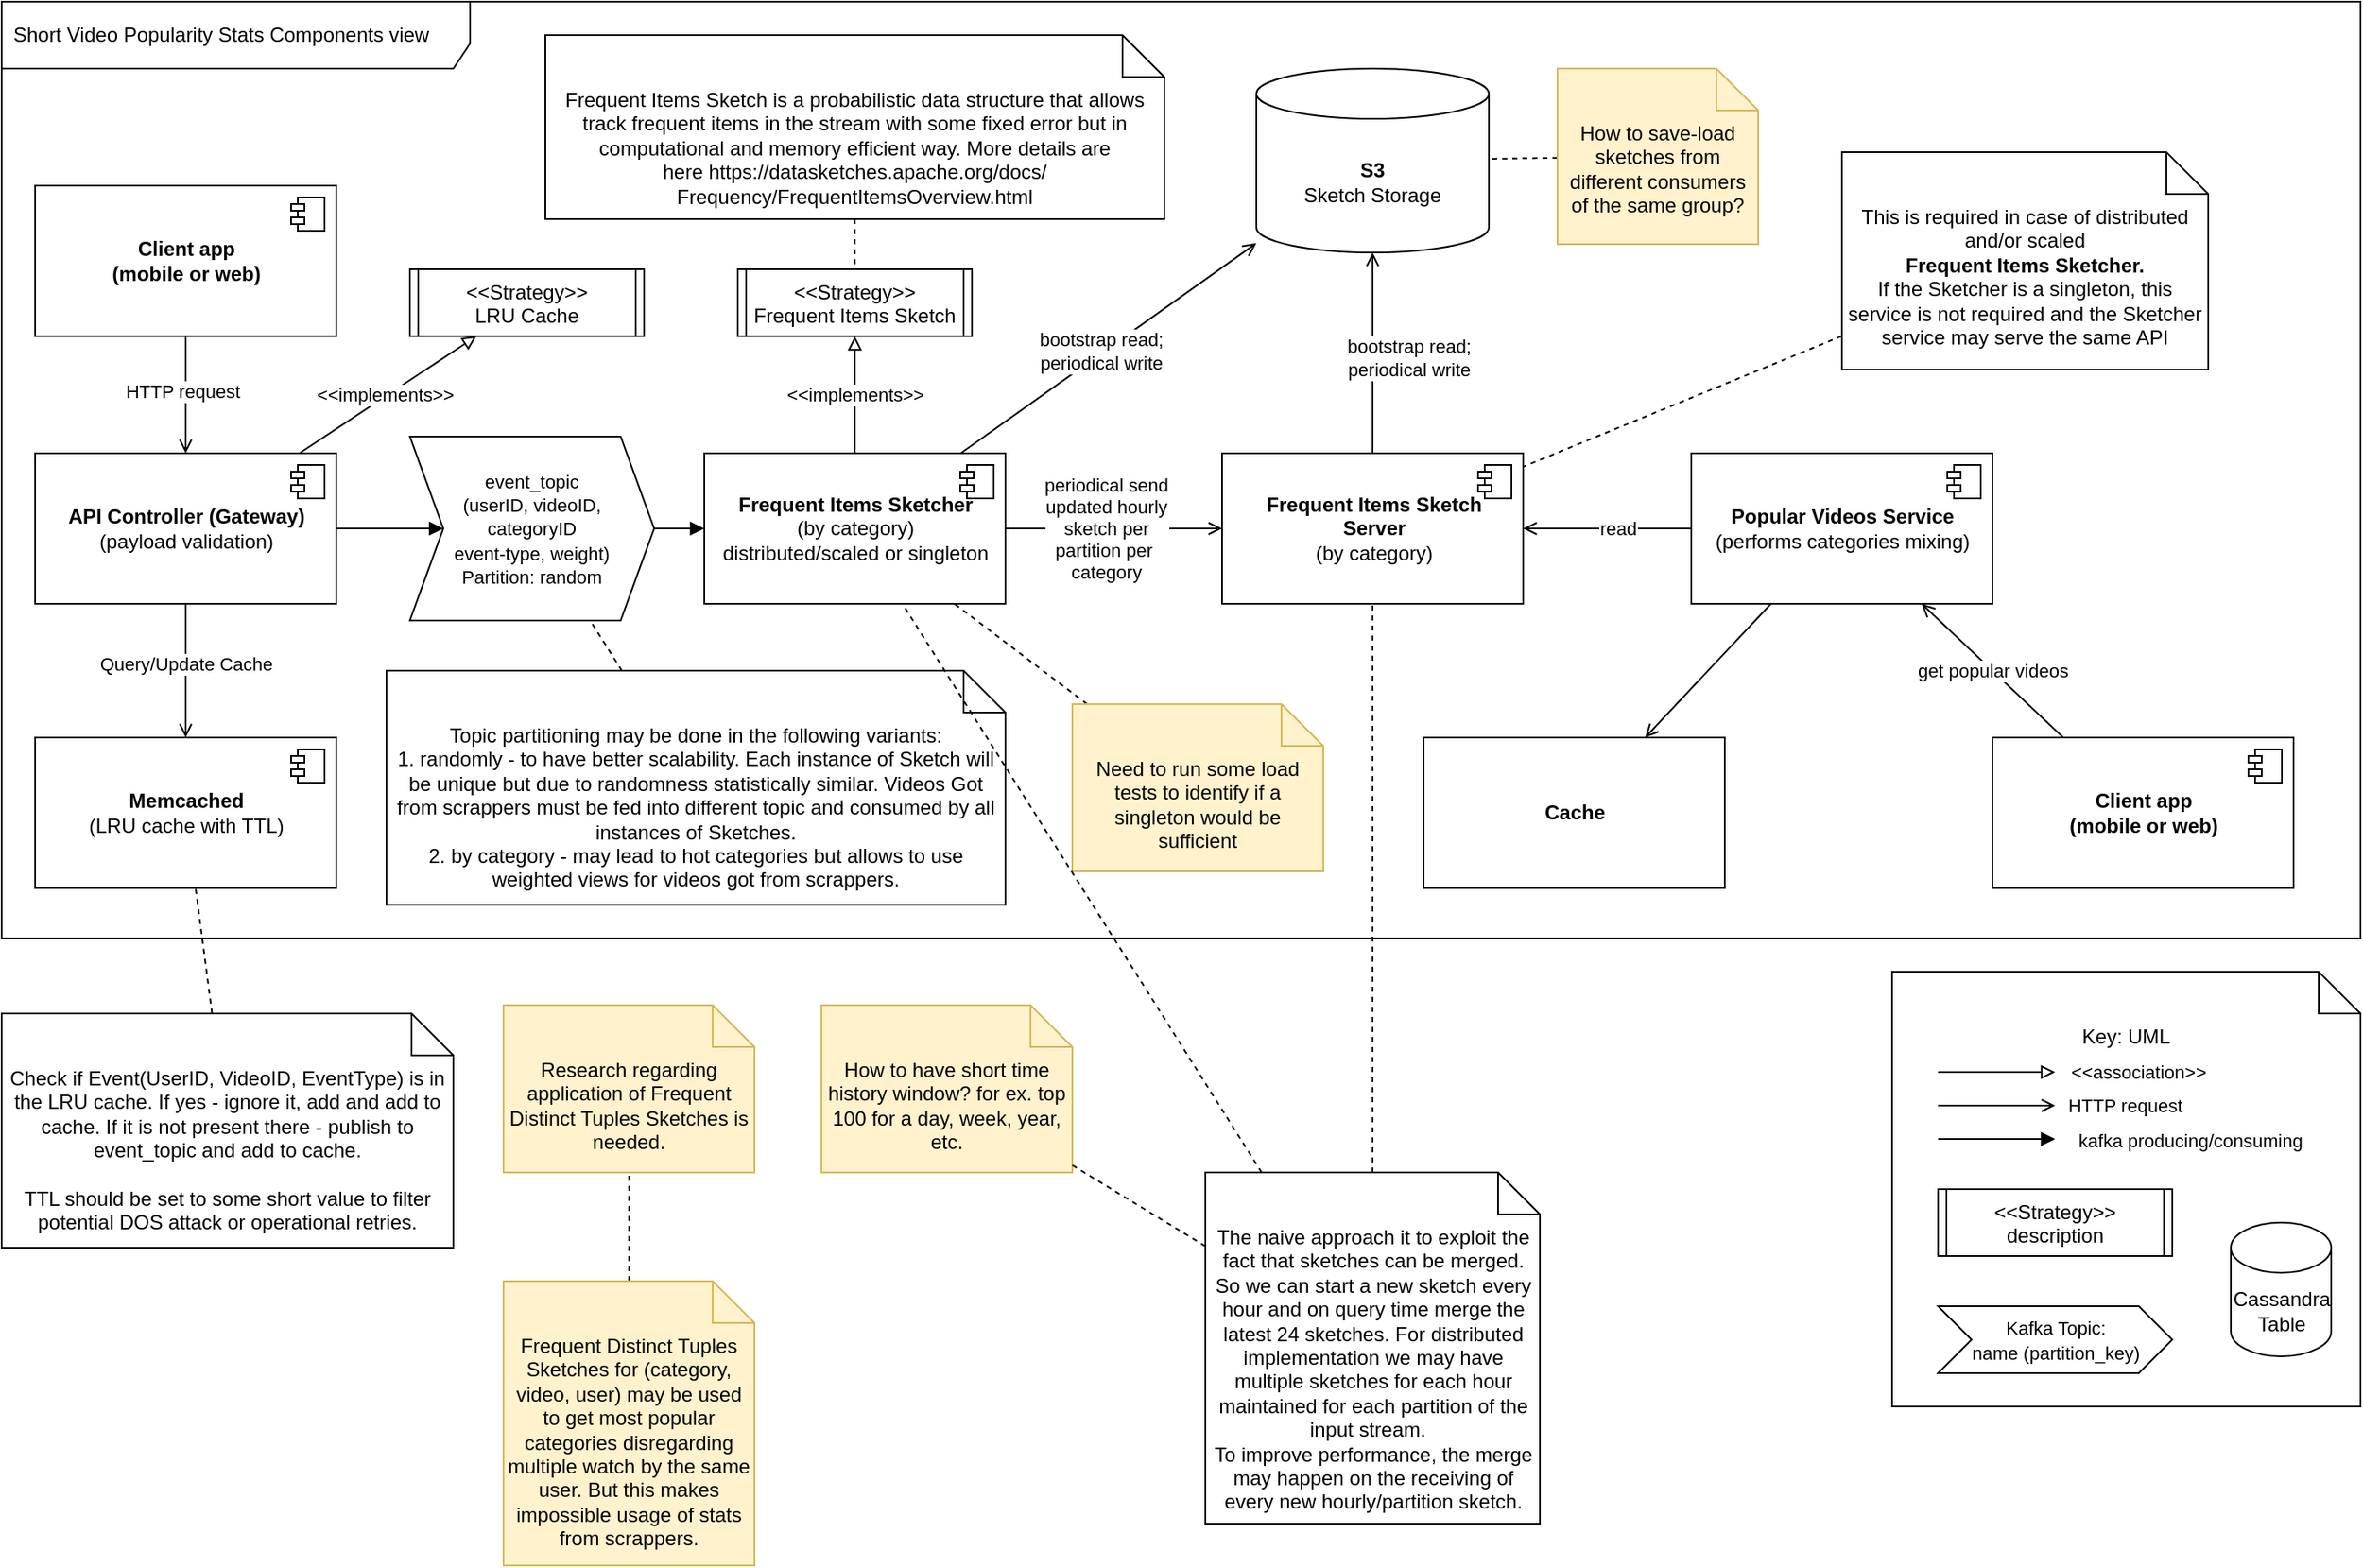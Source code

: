 <mxfile version="20.8.16" type="device" pages="5"><diagram name="Option 1" id="f-nU4ngOxi2YoVscAx33"><mxGraphModel dx="2476" dy="1693" grid="1" gridSize="10" guides="1" tooltips="1" connect="1" arrows="1" fold="1" page="1" pageScale="1" pageWidth="827" pageHeight="1169" math="0" shadow="0"><root><mxCell id="0"/><mxCell id="1" parent="0"/><mxCell id="3aOD0kBg5uukS4SCU8iw-1" value="Short Video Popularity Stats Components view" style="shape=umlFrame;whiteSpace=wrap;html=1;width=280;height=40;boundedLbl=1;verticalAlign=middle;align=left;spacingLeft=5;" vertex="1" parent="1"><mxGeometry x="10" y="10" width="1410" height="560" as="geometry"/></mxCell><mxCell id="3aOD0kBg5uukS4SCU8iw-2" style="edgeStyle=none;rounded=0;orthogonalLoop=1;jettySize=auto;html=1;endArrow=open;endFill=0;" edge="1" parent="1" source="3aOD0kBg5uukS4SCU8iw-7" target="3aOD0kBg5uukS4SCU8iw-15"><mxGeometry relative="1" as="geometry"/></mxCell><mxCell id="3aOD0kBg5uukS4SCU8iw-3" value="Query/Update Cache" style="edgeLabel;html=1;align=center;verticalAlign=middle;resizable=0;points=[];" vertex="1" connectable="0" parent="3aOD0kBg5uukS4SCU8iw-2"><mxGeometry x="-0.113" relative="1" as="geometry"><mxPoint as="offset"/></mxGeometry></mxCell><mxCell id="3aOD0kBg5uukS4SCU8iw-4" style="edgeStyle=none;rounded=0;orthogonalLoop=1;jettySize=auto;html=1;endArrow=block;endFill=0;" edge="1" parent="1" source="3aOD0kBg5uukS4SCU8iw-7" target="3aOD0kBg5uukS4SCU8iw-21"><mxGeometry relative="1" as="geometry"><mxPoint x="260.6" y="230" as="targetPoint"/></mxGeometry></mxCell><mxCell id="3aOD0kBg5uukS4SCU8iw-5" value="&amp;lt;&amp;lt;implements&amp;gt;&amp;gt;" style="edgeLabel;html=1;align=center;verticalAlign=middle;resizable=0;points=[];" vertex="1" connectable="0" parent="3aOD0kBg5uukS4SCU8iw-4"><mxGeometry x="-0.437" relative="1" as="geometry"><mxPoint x="21" y="-16" as="offset"/></mxGeometry></mxCell><mxCell id="3aOD0kBg5uukS4SCU8iw-6" style="edgeStyle=none;rounded=0;orthogonalLoop=1;jettySize=auto;html=1;endArrow=block;endFill=1;" edge="1" parent="1" source="3aOD0kBg5uukS4SCU8iw-7" target="3aOD0kBg5uukS4SCU8iw-31"><mxGeometry relative="1" as="geometry"/></mxCell><mxCell id="3aOD0kBg5uukS4SCU8iw-7" value="&lt;b&gt;API Controller (Gateway)&lt;/b&gt;&lt;br&gt;(payload validation)" style="html=1;dropTarget=0;" vertex="1" parent="1"><mxGeometry x="30" y="280" width="180" height="90" as="geometry"/></mxCell><mxCell id="3aOD0kBg5uukS4SCU8iw-8" value="" style="shape=module;jettyWidth=8;jettyHeight=4;" vertex="1" parent="3aOD0kBg5uukS4SCU8iw-7"><mxGeometry x="1" width="20" height="20" relative="1" as="geometry"><mxPoint x="-27" y="7" as="offset"/></mxGeometry></mxCell><mxCell id="3aOD0kBg5uukS4SCU8iw-9" style="edgeStyle=none;rounded=0;orthogonalLoop=1;jettySize=auto;html=1;endArrow=open;endFill=0;" edge="1" parent="1" source="3aOD0kBg5uukS4SCU8iw-19" target="3aOD0kBg5uukS4SCU8iw-32"><mxGeometry relative="1" as="geometry"><mxPoint x="970" y="90.816" as="sourcePoint"/><mxPoint x="1351" y="90" as="targetPoint"/></mxGeometry></mxCell><mxCell id="3aOD0kBg5uukS4SCU8iw-10" value="bootstrap read;&lt;br&gt;periodical write" style="edgeLabel;html=1;align=center;verticalAlign=middle;resizable=0;points=[];" vertex="1" connectable="0" parent="3aOD0kBg5uukS4SCU8iw-9"><mxGeometry x="-0.303" y="3" relative="1" as="geometry"><mxPoint x="24" y="-15" as="offset"/></mxGeometry></mxCell><mxCell id="3aOD0kBg5uukS4SCU8iw-11" style="edgeStyle=none;rounded=0;orthogonalLoop=1;jettySize=auto;html=1;endArrow=open;endFill=0;" edge="1" parent="1" source="3aOD0kBg5uukS4SCU8iw-13" target="3aOD0kBg5uukS4SCU8iw-7"><mxGeometry relative="1" as="geometry"/></mxCell><mxCell id="3aOD0kBg5uukS4SCU8iw-12" value="HTTP request" style="edgeLabel;html=1;align=center;verticalAlign=middle;resizable=0;points=[];" vertex="1" connectable="0" parent="3aOD0kBg5uukS4SCU8iw-11"><mxGeometry x="-0.069" y="-2" relative="1" as="geometry"><mxPoint as="offset"/></mxGeometry></mxCell><mxCell id="3aOD0kBg5uukS4SCU8iw-13" value="&lt;b&gt;Client app&lt;br&gt;(mobile or web)&lt;br&gt;&lt;/b&gt;" style="html=1;dropTarget=0;" vertex="1" parent="1"><mxGeometry x="30" y="120" width="180" height="90" as="geometry"/></mxCell><mxCell id="3aOD0kBg5uukS4SCU8iw-14" value="" style="shape=module;jettyWidth=8;jettyHeight=4;" vertex="1" parent="3aOD0kBg5uukS4SCU8iw-13"><mxGeometry x="1" width="20" height="20" relative="1" as="geometry"><mxPoint x="-27" y="7" as="offset"/></mxGeometry></mxCell><mxCell id="3aOD0kBg5uukS4SCU8iw-15" value="&lt;b&gt;Memcached&lt;/b&gt;&lt;br&gt;(LRU cache with TTL)" style="html=1;dropTarget=0;" vertex="1" parent="1"><mxGeometry x="30" y="450" width="180" height="90" as="geometry"/></mxCell><mxCell id="3aOD0kBg5uukS4SCU8iw-16" value="" style="shape=module;jettyWidth=8;jettyHeight=4;" vertex="1" parent="3aOD0kBg5uukS4SCU8iw-15"><mxGeometry x="1" width="20" height="20" relative="1" as="geometry"><mxPoint x="-27" y="7" as="offset"/></mxGeometry></mxCell><mxCell id="3aOD0kBg5uukS4SCU8iw-17" style="edgeStyle=none;rounded=0;orthogonalLoop=1;jettySize=auto;html=1;endArrow=none;endFill=0;dashed=1;" edge="1" parent="1" source="3aOD0kBg5uukS4SCU8iw-18" target="3aOD0kBg5uukS4SCU8iw-15"><mxGeometry relative="1" as="geometry"/></mxCell><mxCell id="3aOD0kBg5uukS4SCU8iw-18" value="Check if Event(UserID, VideoID, EventType) is in the LRU cache. If yes - ignore it, add and add to cache. If it is not present there - publish to event_topic and add to cache.&lt;br&gt;&lt;br&gt;TTL should be set to some short value to filter potential DOS attack or operational retries." style="shape=note2;boundedLbl=1;whiteSpace=wrap;html=1;size=25;verticalAlign=top;align=center;" vertex="1" parent="1"><mxGeometry x="10" y="615" width="270" height="140" as="geometry"/></mxCell><mxCell id="3aOD0kBg5uukS4SCU8iw-19" value="&lt;b&gt;Frequent Items Sketcher&lt;/b&gt;&lt;br&gt;(by category)&lt;br&gt;distributed/scaled or singleton" style="html=1;dropTarget=0;" vertex="1" parent="1"><mxGeometry x="430" y="280" width="180" height="90" as="geometry"/></mxCell><mxCell id="3aOD0kBg5uukS4SCU8iw-20" value="" style="shape=module;jettyWidth=8;jettyHeight=4;" vertex="1" parent="3aOD0kBg5uukS4SCU8iw-19"><mxGeometry x="1" width="20" height="20" relative="1" as="geometry"><mxPoint x="-27" y="7" as="offset"/></mxGeometry></mxCell><mxCell id="3aOD0kBg5uukS4SCU8iw-21" value="&lt;&lt;Strategy&gt;&gt;&#10;LRU Cache" style="shape=process2;fixedSize=1;size=5;fontStyle=0;" vertex="1" parent="1"><mxGeometry x="254" y="170" width="140" height="40" as="geometry"/></mxCell><mxCell id="3aOD0kBg5uukS4SCU8iw-22" value="&lt;&lt;Strategy&gt;&gt;&#10;Frequent Items Sketch" style="shape=process2;fixedSize=1;size=5;fontStyle=0;" vertex="1" parent="1"><mxGeometry x="450" y="170" width="140" height="40" as="geometry"/></mxCell><mxCell id="3aOD0kBg5uukS4SCU8iw-23" style="edgeStyle=none;rounded=0;orthogonalLoop=1;jettySize=auto;html=1;endArrow=block;endFill=0;" edge="1" parent="1" source="3aOD0kBg5uukS4SCU8iw-19" target="3aOD0kBg5uukS4SCU8iw-22"><mxGeometry relative="1" as="geometry"><mxPoint x="198" y="290" as="sourcePoint"/><mxPoint x="303.778" y="220" as="targetPoint"/></mxGeometry></mxCell><mxCell id="3aOD0kBg5uukS4SCU8iw-24" value="&amp;lt;&amp;lt;implements&amp;gt;&amp;gt;" style="edgeLabel;html=1;align=center;verticalAlign=middle;resizable=0;points=[];" vertex="1" connectable="0" parent="3aOD0kBg5uukS4SCU8iw-23"><mxGeometry x="-0.437" relative="1" as="geometry"><mxPoint y="-16" as="offset"/></mxGeometry></mxCell><mxCell id="3aOD0kBg5uukS4SCU8iw-25" value="&lt;b&gt;Cache&lt;/b&gt;" style="html=1;dropTarget=0;" vertex="1" parent="1"><mxGeometry x="860" y="450" width="180" height="90" as="geometry"/></mxCell><mxCell id="3aOD0kBg5uukS4SCU8iw-26" style="edgeStyle=none;rounded=0;orthogonalLoop=1;jettySize=auto;html=1;endArrow=open;endFill=0;" edge="1" parent="1" source="3aOD0kBg5uukS4SCU8iw-28" target="3aOD0kBg5uukS4SCU8iw-55"><mxGeometry relative="1" as="geometry"><mxPoint x="710" y="325" as="targetPoint"/></mxGeometry></mxCell><mxCell id="3aOD0kBg5uukS4SCU8iw-27" value="read" style="edgeLabel;html=1;align=center;verticalAlign=middle;resizable=0;points=[];" vertex="1" connectable="0" parent="3aOD0kBg5uukS4SCU8iw-26"><mxGeometry x="0.455" relative="1" as="geometry"><mxPoint x="29" as="offset"/></mxGeometry></mxCell><mxCell id="3aOD0kBg5uukS4SCU8iw-28" value="&lt;b&gt;Popular Videos Service&lt;/b&gt;&lt;br&gt;(performs categories mixing)" style="html=1;dropTarget=0;" vertex="1" parent="1"><mxGeometry x="1020" y="280" width="180" height="90" as="geometry"/></mxCell><mxCell id="3aOD0kBg5uukS4SCU8iw-29" value="" style="shape=module;jettyWidth=8;jettyHeight=4;" vertex="1" parent="3aOD0kBg5uukS4SCU8iw-28"><mxGeometry x="1" width="20" height="20" relative="1" as="geometry"><mxPoint x="-27" y="7" as="offset"/></mxGeometry></mxCell><mxCell id="3aOD0kBg5uukS4SCU8iw-30" style="edgeStyle=none;rounded=0;orthogonalLoop=1;jettySize=auto;html=1;endArrow=block;endFill=1;" edge="1" parent="1" source="3aOD0kBg5uukS4SCU8iw-31" target="3aOD0kBg5uukS4SCU8iw-19"><mxGeometry relative="1" as="geometry"/></mxCell><mxCell id="3aOD0kBg5uukS4SCU8iw-31" value="&lt;span style=&quot;font-size: 11px; background-color: rgb(255, 255, 255);&quot;&gt;event_topic&lt;/span&gt;&lt;span style=&quot;font-size: 11px; background-color: rgb(255, 255, 255);&quot;&gt;&lt;br&gt;(userID, videoID, &lt;br&gt;categoryID&lt;br&gt;event-type, weight)&lt;br&gt;Partition: random&lt;br&gt;&lt;/span&gt;" style="shape=step;perimeter=stepPerimeter;whiteSpace=wrap;html=1;fixedSize=1;" vertex="1" parent="1"><mxGeometry x="254" y="270" width="146" height="110" as="geometry"/></mxCell><mxCell id="3aOD0kBg5uukS4SCU8iw-32" value="&lt;b style=&quot;&quot;&gt;S3&lt;br&gt;&lt;/b&gt;Sketch Storage" style="shape=cylinder3;whiteSpace=wrap;html=1;boundedLbl=1;backgroundOutline=1;size=15;" vertex="1" parent="1"><mxGeometry x="760" y="50" width="139" height="110" as="geometry"/></mxCell><mxCell id="3aOD0kBg5uukS4SCU8iw-33" style="edgeStyle=none;rounded=0;orthogonalLoop=1;jettySize=auto;html=1;dashed=1;endArrow=none;endFill=0;" edge="1" parent="1" source="3aOD0kBg5uukS4SCU8iw-34" target="3aOD0kBg5uukS4SCU8iw-22"><mxGeometry relative="1" as="geometry"/></mxCell><mxCell id="3aOD0kBg5uukS4SCU8iw-34" value="Frequent Items Sketch is a probabilistic data structure that allows track frequent items in the stream with some fixed error but in computational and memory efficient way. More details are here&amp;nbsp;https://datasketches.apache.org/docs/&lt;br&gt;Frequency/FrequentItemsOverview.html" style="shape=note2;boundedLbl=1;whiteSpace=wrap;html=1;size=25;verticalAlign=top;align=center;fillColor=default;" vertex="1" parent="1"><mxGeometry x="335" y="30" width="370" height="110" as="geometry"/></mxCell><mxCell id="3aOD0kBg5uukS4SCU8iw-35" value="" style="group" vertex="1" connectable="0" parent="1"><mxGeometry x="1140" y="590" width="280" height="260" as="geometry"/></mxCell><mxCell id="3aOD0kBg5uukS4SCU8iw-36" value="Key: UML" style="shape=note2;boundedLbl=1;whiteSpace=wrap;html=1;size=25;verticalAlign=top;align=center;fillColor=default;" vertex="1" parent="3aOD0kBg5uukS4SCU8iw-35"><mxGeometry width="280" height="260" as="geometry"/></mxCell><mxCell id="3aOD0kBg5uukS4SCU8iw-37" value="&lt;&lt;Strategy&gt;&gt;&#10;description" style="shape=process2;fixedSize=1;size=5;fontStyle=0;" vertex="1" parent="3aOD0kBg5uukS4SCU8iw-35"><mxGeometry x="27.5" y="130" width="140" height="40" as="geometry"/></mxCell><mxCell id="3aOD0kBg5uukS4SCU8iw-38" value="&lt;span style=&quot;font-size: 11px; background-color: rgb(255, 255, 255);&quot;&gt;Kafka Topic:&lt;br&gt;name (partition_key)&lt;br&gt;&lt;/span&gt;" style="shape=step;perimeter=stepPerimeter;whiteSpace=wrap;html=1;fixedSize=1;" vertex="1" parent="3aOD0kBg5uukS4SCU8iw-35"><mxGeometry x="27.5" y="200" width="140" height="40" as="geometry"/></mxCell><mxCell id="3aOD0kBg5uukS4SCU8iw-39" value="Cassandra Table" style="shape=cylinder3;whiteSpace=wrap;html=1;boundedLbl=1;backgroundOutline=1;size=15;" vertex="1" parent="3aOD0kBg5uukS4SCU8iw-35"><mxGeometry x="202.5" y="150" width="60" height="80" as="geometry"/></mxCell><mxCell id="3aOD0kBg5uukS4SCU8iw-40" style="edgeStyle=none;rounded=0;orthogonalLoop=1;jettySize=auto;html=1;endArrow=open;endFill=0;" edge="1" parent="3aOD0kBg5uukS4SCU8iw-35"><mxGeometry relative="1" as="geometry"><mxPoint x="27.5" y="80" as="sourcePoint"/><mxPoint x="97.5" y="80" as="targetPoint"/></mxGeometry></mxCell><mxCell id="3aOD0kBg5uukS4SCU8iw-41" value="HTTP request" style="edgeLabel;html=1;align=center;verticalAlign=middle;resizable=0;points=[];" vertex="1" connectable="0" parent="3aOD0kBg5uukS4SCU8iw-40"><mxGeometry x="-0.562" y="1" relative="1" as="geometry"><mxPoint x="96" y="1" as="offset"/></mxGeometry></mxCell><mxCell id="3aOD0kBg5uukS4SCU8iw-42" style="edgeStyle=none;rounded=0;orthogonalLoop=1;jettySize=auto;html=1;endArrow=block;endFill=1;" edge="1" parent="3aOD0kBg5uukS4SCU8iw-35"><mxGeometry relative="1" as="geometry"><mxPoint x="27.5" y="100" as="sourcePoint"/><mxPoint x="97.5" y="100" as="targetPoint"/></mxGeometry></mxCell><mxCell id="3aOD0kBg5uukS4SCU8iw-43" value="kafka producing/consuming" style="edgeLabel;html=1;align=center;verticalAlign=middle;resizable=0;points=[];" vertex="1" connectable="0" parent="3aOD0kBg5uukS4SCU8iw-42"><mxGeometry x="0.286" relative="1" as="geometry"><mxPoint x="105" y="1" as="offset"/></mxGeometry></mxCell><mxCell id="3aOD0kBg5uukS4SCU8iw-44" style="edgeStyle=none;rounded=0;orthogonalLoop=1;jettySize=auto;html=1;endArrow=block;endFill=0;" edge="1" parent="3aOD0kBg5uukS4SCU8iw-35"><mxGeometry relative="1" as="geometry"><mxPoint x="27.5" y="60" as="sourcePoint"/><mxPoint x="97.5" y="60" as="targetPoint"/></mxGeometry></mxCell><mxCell id="3aOD0kBg5uukS4SCU8iw-45" value="&amp;lt;&amp;lt;association&amp;gt;&amp;gt;" style="edgeLabel;html=1;align=center;verticalAlign=middle;resizable=0;points=[];" vertex="1" connectable="0" parent="3aOD0kBg5uukS4SCU8iw-44"><mxGeometry x="-0.437" relative="1" as="geometry"><mxPoint x="100" as="offset"/></mxGeometry></mxCell><mxCell id="3aOD0kBg5uukS4SCU8iw-46" style="edgeStyle=none;rounded=0;orthogonalLoop=1;jettySize=auto;html=1;endArrow=open;endFill=0;" edge="1" parent="1" source="3aOD0kBg5uukS4SCU8iw-28" target="3aOD0kBg5uukS4SCU8iw-25"><mxGeometry relative="1" as="geometry"><mxPoint x="870" y="335" as="sourcePoint"/><mxPoint x="720" y="335" as="targetPoint"/></mxGeometry></mxCell><mxCell id="3aOD0kBg5uukS4SCU8iw-47" value="&lt;b&gt;Client app&lt;br&gt;(mobile or web)&lt;br&gt;&lt;/b&gt;" style="html=1;dropTarget=0;" vertex="1" parent="1"><mxGeometry x="1200" y="450" width="180" height="90" as="geometry"/></mxCell><mxCell id="3aOD0kBg5uukS4SCU8iw-48" value="" style="shape=module;jettyWidth=8;jettyHeight=4;" vertex="1" parent="3aOD0kBg5uukS4SCU8iw-47"><mxGeometry x="1" width="20" height="20" relative="1" as="geometry"><mxPoint x="-27" y="7" as="offset"/></mxGeometry></mxCell><mxCell id="3aOD0kBg5uukS4SCU8iw-49" style="edgeStyle=none;rounded=0;orthogonalLoop=1;jettySize=auto;html=1;endArrow=open;endFill=0;" edge="1" parent="1" source="3aOD0kBg5uukS4SCU8iw-47" target="3aOD0kBg5uukS4SCU8iw-28"><mxGeometry relative="1" as="geometry"><mxPoint x="870" y="335" as="sourcePoint"/><mxPoint x="720" y="335" as="targetPoint"/></mxGeometry></mxCell><mxCell id="3aOD0kBg5uukS4SCU8iw-50" value="get popular videos" style="edgeLabel;html=1;align=center;verticalAlign=middle;resizable=0;points=[];" vertex="1" connectable="0" parent="3aOD0kBg5uukS4SCU8iw-49"><mxGeometry x="0.455" relative="1" as="geometry"><mxPoint x="19" y="18" as="offset"/></mxGeometry></mxCell><mxCell id="3aOD0kBg5uukS4SCU8iw-51" value="Topic partitioning may be done in the following variants:&lt;br&gt;1. randomly - to have better scalability. Each instance of Sketch will be unique but due to randomness statistically similar. Videos Got from scrappers must be fed into different topic and consumed by all instances of Sketches.&lt;br&gt;2. by category - may lead to hot categories but allows to use weighted views for videos got from scrappers." style="shape=note2;boundedLbl=1;whiteSpace=wrap;html=1;size=25;verticalAlign=top;align=center;fillColor=default;" vertex="1" parent="1"><mxGeometry x="240" y="410" width="370" height="140" as="geometry"/></mxCell><mxCell id="3aOD0kBg5uukS4SCU8iw-52" style="edgeStyle=none;rounded=0;orthogonalLoop=1;jettySize=auto;html=1;endArrow=none;endFill=0;dashed=1;" edge="1" parent="1" source="3aOD0kBg5uukS4SCU8iw-51" target="3aOD0kBg5uukS4SCU8iw-31"><mxGeometry relative="1" as="geometry"><mxPoint x="145.789" y="625" as="sourcePoint"/><mxPoint x="135.921" y="550" as="targetPoint"/></mxGeometry></mxCell><mxCell id="3aOD0kBg5uukS4SCU8iw-53" style="edgeStyle=none;rounded=0;orthogonalLoop=1;jettySize=auto;html=1;dashed=1;endArrow=none;endFill=0;" edge="1" parent="1" source="3aOD0kBg5uukS4SCU8iw-54" target="3aOD0kBg5uukS4SCU8iw-32"><mxGeometry relative="1" as="geometry"/></mxCell><mxCell id="3aOD0kBg5uukS4SCU8iw-54" value="How to save-load sketches from different consumers of the same group?" style="shape=note2;boundedLbl=1;whiteSpace=wrap;html=1;size=25;verticalAlign=top;align=center;fillColor=#fff2cc;strokeColor=#d6b656;" vertex="1" parent="1"><mxGeometry x="940" y="50" width="120" height="105" as="geometry"/></mxCell><mxCell id="3aOD0kBg5uukS4SCU8iw-55" value="&lt;b&gt;Frequent Items Sketch&lt;br&gt;Server&lt;/b&gt;&lt;br&gt;(by category)" style="html=1;dropTarget=0;" vertex="1" parent="1"><mxGeometry x="739.5" y="280" width="180" height="90" as="geometry"/></mxCell><mxCell id="3aOD0kBg5uukS4SCU8iw-56" value="" style="shape=module;jettyWidth=8;jettyHeight=4;" vertex="1" parent="3aOD0kBg5uukS4SCU8iw-55"><mxGeometry x="1" width="20" height="20" relative="1" as="geometry"><mxPoint x="-27" y="7" as="offset"/></mxGeometry></mxCell><mxCell id="3aOD0kBg5uukS4SCU8iw-57" style="edgeStyle=none;rounded=0;orthogonalLoop=1;jettySize=auto;html=1;endArrow=open;endFill=0;" edge="1" parent="1" source="3aOD0kBg5uukS4SCU8iw-19" target="3aOD0kBg5uukS4SCU8iw-55"><mxGeometry relative="1" as="geometry"><mxPoint x="981" y="273.055" as="sourcePoint"/><mxPoint x="924.5" y="296.945" as="targetPoint"/></mxGeometry></mxCell><mxCell id="3aOD0kBg5uukS4SCU8iw-58" value="periodical send &lt;br&gt;updated hourly &lt;br&gt;sketch per &lt;br&gt;partition per&amp;nbsp;&lt;br&gt;category" style="edgeLabel;html=1;align=center;verticalAlign=middle;resizable=0;points=[];" vertex="1" connectable="0" parent="3aOD0kBg5uukS4SCU8iw-57"><mxGeometry x="0.455" relative="1" as="geometry"><mxPoint x="-34" as="offset"/></mxGeometry></mxCell><mxCell id="3aOD0kBg5uukS4SCU8iw-59" style="edgeStyle=none;rounded=0;orthogonalLoop=1;jettySize=auto;html=1;dashed=1;endArrow=none;endFill=0;" edge="1" parent="1" source="3aOD0kBg5uukS4SCU8iw-60" target="3aOD0kBg5uukS4SCU8iw-55"><mxGeometry relative="1" as="geometry"/></mxCell><mxCell id="3aOD0kBg5uukS4SCU8iw-60" value="This is required in case of distributed and/or scaled&lt;br&gt;&lt;b&gt;Frequent Items Sketcher.&lt;/b&gt;&lt;br&gt;If the Sketcher is a singleton, this service is not required and the Sketcher service may serve the same API" style="shape=note2;boundedLbl=1;whiteSpace=wrap;html=1;size=25;verticalAlign=top;align=center;fillColor=default;" vertex="1" parent="1"><mxGeometry x="1110" y="100" width="219" height="130" as="geometry"/></mxCell><mxCell id="3aOD0kBg5uukS4SCU8iw-61" style="edgeStyle=none;rounded=0;orthogonalLoop=1;jettySize=auto;html=1;dashed=1;endArrow=none;endFill=0;" edge="1" parent="1" source="3aOD0kBg5uukS4SCU8iw-62" target="3aOD0kBg5uukS4SCU8iw-19"><mxGeometry relative="1" as="geometry"/></mxCell><mxCell id="3aOD0kBg5uukS4SCU8iw-62" value="Need to run some load tests to identify if a singleton would be sufficient" style="shape=note2;boundedLbl=1;whiteSpace=wrap;html=1;size=25;verticalAlign=top;align=center;fillColor=#fff2cc;strokeColor=#d6b656;" vertex="1" parent="1"><mxGeometry x="650" y="430" width="150" height="100" as="geometry"/></mxCell><mxCell id="3aOD0kBg5uukS4SCU8iw-63" value="Research regarding application of Frequent Distinct Tuples Sketches is needed." style="shape=note2;boundedLbl=1;whiteSpace=wrap;html=1;size=25;verticalAlign=top;align=center;fillColor=#fff2cc;strokeColor=#d6b656;" vertex="1" parent="1"><mxGeometry x="310" y="610" width="150" height="100" as="geometry"/></mxCell><mxCell id="3aOD0kBg5uukS4SCU8iw-64" value="How to have short time history window? for ex. top 100 for a day, week, year, etc." style="shape=note2;boundedLbl=1;whiteSpace=wrap;html=1;size=25;verticalAlign=top;align=center;fillColor=#fff2cc;strokeColor=#d6b656;" vertex="1" parent="1"><mxGeometry x="500" y="610" width="150" height="100" as="geometry"/></mxCell><mxCell id="3aOD0kBg5uukS4SCU8iw-65" style="edgeStyle=none;rounded=0;orthogonalLoop=1;jettySize=auto;html=1;endArrow=none;endFill=0;dashed=1;" edge="1" parent="1" source="3aOD0kBg5uukS4SCU8iw-66" target="3aOD0kBg5uukS4SCU8iw-63"><mxGeometry relative="1" as="geometry"/></mxCell><mxCell id="3aOD0kBg5uukS4SCU8iw-66" value="Frequent Distinct Tuples Sketches for (category, video, user) may be used to get most popular categories disregarding multiple watch by the same user. But this makes impossible usage of stats from scrappers." style="shape=note2;boundedLbl=1;whiteSpace=wrap;html=1;size=25;verticalAlign=top;align=center;fillColor=#fff2cc;strokeColor=#d6b656;" vertex="1" parent="1"><mxGeometry x="310" y="775" width="150" height="170" as="geometry"/></mxCell><mxCell id="3aOD0kBg5uukS4SCU8iw-67" style="edgeStyle=none;rounded=0;orthogonalLoop=1;jettySize=auto;html=1;dashed=1;endArrow=none;endFill=0;" edge="1" parent="1" source="3aOD0kBg5uukS4SCU8iw-70" target="3aOD0kBg5uukS4SCU8iw-64"><mxGeometry relative="1" as="geometry"/></mxCell><mxCell id="3aOD0kBg5uukS4SCU8iw-68" style="edgeStyle=none;rounded=0;orthogonalLoop=1;jettySize=auto;html=1;dashed=1;endArrow=none;endFill=0;" edge="1" parent="1" source="3aOD0kBg5uukS4SCU8iw-70" target="3aOD0kBg5uukS4SCU8iw-55"><mxGeometry relative="1" as="geometry"/></mxCell><mxCell id="3aOD0kBg5uukS4SCU8iw-69" style="edgeStyle=none;rounded=0;orthogonalLoop=1;jettySize=auto;html=1;dashed=1;endArrow=none;endFill=0;" edge="1" parent="1" source="3aOD0kBg5uukS4SCU8iw-70" target="3aOD0kBg5uukS4SCU8iw-19"><mxGeometry relative="1" as="geometry"/></mxCell><mxCell id="3aOD0kBg5uukS4SCU8iw-70" value="The naive approach it to exploit the fact that sketches can be merged. So we can start a new sketch every hour and on query time merge the latest 24 sketches. For distributed implementation we may have multiple sketches for each hour maintained for each partition of the input stream.&amp;nbsp;&amp;nbsp;&lt;br&gt;To improve performance, the merge may happen on the receiving of every new hourly/partition sketch." style="shape=note2;boundedLbl=1;whiteSpace=wrap;html=1;size=25;verticalAlign=top;align=center;" vertex="1" parent="1"><mxGeometry x="729.5" y="710" width="200" height="210" as="geometry"/></mxCell><mxCell id="3aOD0kBg5uukS4SCU8iw-71" style="edgeStyle=none;rounded=0;orthogonalLoop=1;jettySize=auto;html=1;endArrow=open;endFill=0;" edge="1" parent="1" source="3aOD0kBg5uukS4SCU8iw-55" target="3aOD0kBg5uukS4SCU8iw-32"><mxGeometry relative="1" as="geometry"><mxPoint x="593.307" y="290" as="sourcePoint"/><mxPoint x="770" y="164.402" as="targetPoint"/></mxGeometry></mxCell><mxCell id="3aOD0kBg5uukS4SCU8iw-72" value="bootstrap read;&lt;br&gt;periodical write" style="edgeLabel;html=1;align=center;verticalAlign=middle;resizable=0;points=[];" vertex="1" connectable="0" parent="3aOD0kBg5uukS4SCU8iw-71"><mxGeometry x="-0.303" y="3" relative="1" as="geometry"><mxPoint x="24" y="-15" as="offset"/></mxGeometry></mxCell></root></mxGraphModel></diagram><diagram id="o8VhrYq1RjyI6NEzwj56" name="Option 2"><mxGraphModel dx="3713" dy="2540" grid="1" gridSize="10" guides="1" tooltips="1" connect="1" arrows="1" fold="1" page="1" pageScale="1" pageWidth="827" pageHeight="1169" math="0" shadow="0"><root><mxCell id="0"/><mxCell id="1" parent="0"/><mxCell id="lqLvMA6chXvtk9A7Kol3-1" value="Short Video Popularity Stats Components view" style="shape=umlFrame;whiteSpace=wrap;html=1;width=280;height=40;boundedLbl=1;verticalAlign=middle;align=left;spacingLeft=5;" vertex="1" parent="1"><mxGeometry x="10" y="20" width="1410" height="560" as="geometry"/></mxCell><mxCell id="lqLvMA6chXvtk9A7Kol3-2" style="edgeStyle=none;rounded=0;orthogonalLoop=1;jettySize=auto;html=1;endArrow=open;endFill=0;" edge="1" parent="1" source="lqLvMA6chXvtk9A7Kol3-7" target="lqLvMA6chXvtk9A7Kol3-15"><mxGeometry relative="1" as="geometry"/></mxCell><mxCell id="lqLvMA6chXvtk9A7Kol3-3" value="Query/Update Cache" style="edgeLabel;html=1;align=center;verticalAlign=middle;resizable=0;points=[];" vertex="1" connectable="0" parent="lqLvMA6chXvtk9A7Kol3-2"><mxGeometry x="-0.113" relative="1" as="geometry"><mxPoint as="offset"/></mxGeometry></mxCell><mxCell id="lqLvMA6chXvtk9A7Kol3-4" style="edgeStyle=none;rounded=0;orthogonalLoop=1;jettySize=auto;html=1;endArrow=block;endFill=0;" edge="1" parent="1" source="lqLvMA6chXvtk9A7Kol3-7" target="lqLvMA6chXvtk9A7Kol3-21"><mxGeometry relative="1" as="geometry"><mxPoint x="260.6" y="240" as="targetPoint"/></mxGeometry></mxCell><mxCell id="lqLvMA6chXvtk9A7Kol3-5" value="&amp;lt;&amp;lt;implements&amp;gt;&amp;gt;" style="edgeLabel;html=1;align=center;verticalAlign=middle;resizable=0;points=[];" vertex="1" connectable="0" parent="lqLvMA6chXvtk9A7Kol3-4"><mxGeometry x="-0.437" relative="1" as="geometry"><mxPoint x="21" y="-16" as="offset"/></mxGeometry></mxCell><mxCell id="lqLvMA6chXvtk9A7Kol3-6" style="edgeStyle=none;rounded=0;orthogonalLoop=1;jettySize=auto;html=1;endArrow=block;endFill=1;" edge="1" parent="1" source="lqLvMA6chXvtk9A7Kol3-7" target="lqLvMA6chXvtk9A7Kol3-31"><mxGeometry relative="1" as="geometry"/></mxCell><mxCell id="lqLvMA6chXvtk9A7Kol3-7" value="&lt;b&gt;API Controller (Gateway)&lt;/b&gt;&lt;br&gt;(payload validation)" style="html=1;dropTarget=0;" vertex="1" parent="1"><mxGeometry x="30" y="290" width="180" height="90" as="geometry"/></mxCell><mxCell id="lqLvMA6chXvtk9A7Kol3-8" value="" style="shape=module;jettyWidth=8;jettyHeight=4;" vertex="1" parent="lqLvMA6chXvtk9A7Kol3-7"><mxGeometry x="1" width="20" height="20" relative="1" as="geometry"><mxPoint x="-27" y="7" as="offset"/></mxGeometry></mxCell><mxCell id="lqLvMA6chXvtk9A7Kol3-9" style="edgeStyle=none;rounded=0;orthogonalLoop=1;jettySize=auto;html=1;endArrow=open;endFill=0;" edge="1" parent="1" source="lqLvMA6chXvtk9A7Kol3-19" target="lqLvMA6chXvtk9A7Kol3-32"><mxGeometry relative="1" as="geometry"><mxPoint x="970" y="100.816" as="sourcePoint"/><mxPoint x="1351" y="100" as="targetPoint"/></mxGeometry></mxCell><mxCell id="lqLvMA6chXvtk9A7Kol3-10" value="bootstrap read;&lt;br&gt;periodical write" style="edgeLabel;html=1;align=center;verticalAlign=middle;resizable=0;points=[];" vertex="1" connectable="0" parent="lqLvMA6chXvtk9A7Kol3-9"><mxGeometry x="-0.303" y="3" relative="1" as="geometry"><mxPoint x="24" y="-15" as="offset"/></mxGeometry></mxCell><mxCell id="lqLvMA6chXvtk9A7Kol3-11" style="edgeStyle=none;rounded=0;orthogonalLoop=1;jettySize=auto;html=1;endArrow=open;endFill=0;" edge="1" parent="1" source="lqLvMA6chXvtk9A7Kol3-13" target="lqLvMA6chXvtk9A7Kol3-7"><mxGeometry relative="1" as="geometry"/></mxCell><mxCell id="lqLvMA6chXvtk9A7Kol3-12" value="HTTP request" style="edgeLabel;html=1;align=center;verticalAlign=middle;resizable=0;points=[];" vertex="1" connectable="0" parent="lqLvMA6chXvtk9A7Kol3-11"><mxGeometry x="-0.069" y="-2" relative="1" as="geometry"><mxPoint as="offset"/></mxGeometry></mxCell><mxCell id="lqLvMA6chXvtk9A7Kol3-13" value="&lt;b&gt;Client app&lt;br&gt;(mobile or web)&lt;br&gt;&lt;/b&gt;" style="html=1;dropTarget=0;" vertex="1" parent="1"><mxGeometry x="30" y="130" width="180" height="90" as="geometry"/></mxCell><mxCell id="lqLvMA6chXvtk9A7Kol3-14" value="" style="shape=module;jettyWidth=8;jettyHeight=4;" vertex="1" parent="lqLvMA6chXvtk9A7Kol3-13"><mxGeometry x="1" width="20" height="20" relative="1" as="geometry"><mxPoint x="-27" y="7" as="offset"/></mxGeometry></mxCell><mxCell id="lqLvMA6chXvtk9A7Kol3-15" value="&lt;b&gt;Memcached&lt;/b&gt;&lt;br&gt;(LRU cache with TTL)" style="html=1;dropTarget=0;" vertex="1" parent="1"><mxGeometry x="30" y="460" width="180" height="90" as="geometry"/></mxCell><mxCell id="lqLvMA6chXvtk9A7Kol3-16" value="" style="shape=module;jettyWidth=8;jettyHeight=4;" vertex="1" parent="lqLvMA6chXvtk9A7Kol3-15"><mxGeometry x="1" width="20" height="20" relative="1" as="geometry"><mxPoint x="-27" y="7" as="offset"/></mxGeometry></mxCell><mxCell id="lqLvMA6chXvtk9A7Kol3-17" style="edgeStyle=none;rounded=0;orthogonalLoop=1;jettySize=auto;html=1;endArrow=none;endFill=0;dashed=1;" edge="1" parent="1" source="lqLvMA6chXvtk9A7Kol3-18" target="lqLvMA6chXvtk9A7Kol3-15"><mxGeometry relative="1" as="geometry"/></mxCell><mxCell id="lqLvMA6chXvtk9A7Kol3-18" value="Check if Event(UserID, VideoID, EventType) is in the LRU cache. If yes - ignore it, add and add to cache. If it is not present there - publish to event_topic and add to cache.&lt;br&gt;&lt;br&gt;TTL should be set to some short value to filter potential DOS attack or operational retries." style="shape=note2;boundedLbl=1;whiteSpace=wrap;html=1;size=25;verticalAlign=top;align=center;" vertex="1" parent="1"><mxGeometry x="10" y="625" width="270" height="140" as="geometry"/></mxCell><mxCell id="lqLvMA6chXvtk9A7Kol3-19" value="&lt;b&gt;Sliding HeavyKeeper&amp;nbsp;Sketcher&lt;br&gt;&lt;/b&gt;(by category)&lt;br&gt;distributed/scaled or singleton" style="html=1;dropTarget=0;" vertex="1" parent="1"><mxGeometry x="430" y="290" width="180" height="90" as="geometry"/></mxCell><mxCell id="lqLvMA6chXvtk9A7Kol3-20" value="" style="shape=module;jettyWidth=8;jettyHeight=4;" vertex="1" parent="lqLvMA6chXvtk9A7Kol3-19"><mxGeometry x="1" width="20" height="20" relative="1" as="geometry"><mxPoint x="-27" y="7" as="offset"/></mxGeometry></mxCell><mxCell id="lqLvMA6chXvtk9A7Kol3-21" value="&lt;&lt;Strategy&gt;&gt;&#10;LRU Cache" style="shape=process2;fixedSize=1;size=5;fontStyle=0;" vertex="1" parent="1"><mxGeometry x="254" y="180" width="140" height="40" as="geometry"/></mxCell><mxCell id="lqLvMA6chXvtk9A7Kol3-22" value="&lt;&lt;Strategy&gt;&gt;&#10;Sliding HeavyKeeper" style="shape=process2;fixedSize=1;size=5;fontStyle=0;" vertex="1" parent="1"><mxGeometry x="450" y="180" width="140" height="40" as="geometry"/></mxCell><mxCell id="lqLvMA6chXvtk9A7Kol3-23" style="edgeStyle=none;rounded=0;orthogonalLoop=1;jettySize=auto;html=1;endArrow=block;endFill=0;" edge="1" parent="1" source="lqLvMA6chXvtk9A7Kol3-19" target="lqLvMA6chXvtk9A7Kol3-22"><mxGeometry relative="1" as="geometry"><mxPoint x="198" y="300" as="sourcePoint"/><mxPoint x="303.778" y="230" as="targetPoint"/></mxGeometry></mxCell><mxCell id="lqLvMA6chXvtk9A7Kol3-24" value="&amp;lt;&amp;lt;implements&amp;gt;&amp;gt;" style="edgeLabel;html=1;align=center;verticalAlign=middle;resizable=0;points=[];" vertex="1" connectable="0" parent="lqLvMA6chXvtk9A7Kol3-23"><mxGeometry x="-0.437" relative="1" as="geometry"><mxPoint y="-16" as="offset"/></mxGeometry></mxCell><mxCell id="lqLvMA6chXvtk9A7Kol3-25" value="&lt;b&gt;Cache&lt;/b&gt;" style="html=1;dropTarget=0;" vertex="1" parent="1"><mxGeometry x="860" y="460" width="180" height="90" as="geometry"/></mxCell><mxCell id="lqLvMA6chXvtk9A7Kol3-26" style="edgeStyle=none;rounded=0;orthogonalLoop=1;jettySize=auto;html=1;endArrow=open;endFill=0;" edge="1" parent="1" source="lqLvMA6chXvtk9A7Kol3-28" target="lqLvMA6chXvtk9A7Kol3-53"><mxGeometry relative="1" as="geometry"><mxPoint x="710" y="335" as="targetPoint"/></mxGeometry></mxCell><mxCell id="lqLvMA6chXvtk9A7Kol3-27" value="read" style="edgeLabel;html=1;align=center;verticalAlign=middle;resizable=0;points=[];" vertex="1" connectable="0" parent="lqLvMA6chXvtk9A7Kol3-26"><mxGeometry x="0.455" relative="1" as="geometry"><mxPoint x="29" as="offset"/></mxGeometry></mxCell><mxCell id="lqLvMA6chXvtk9A7Kol3-28" value="&lt;b&gt;Popular Videos Service&lt;/b&gt;&lt;br&gt;(performs categories mixing)" style="html=1;dropTarget=0;" vertex="1" parent="1"><mxGeometry x="1020" y="290" width="180" height="90" as="geometry"/></mxCell><mxCell id="lqLvMA6chXvtk9A7Kol3-29" value="" style="shape=module;jettyWidth=8;jettyHeight=4;" vertex="1" parent="lqLvMA6chXvtk9A7Kol3-28"><mxGeometry x="1" width="20" height="20" relative="1" as="geometry"><mxPoint x="-27" y="7" as="offset"/></mxGeometry></mxCell><mxCell id="lqLvMA6chXvtk9A7Kol3-30" style="edgeStyle=none;rounded=0;orthogonalLoop=1;jettySize=auto;html=1;endArrow=block;endFill=1;" edge="1" parent="1" source="lqLvMA6chXvtk9A7Kol3-31" target="lqLvMA6chXvtk9A7Kol3-19"><mxGeometry relative="1" as="geometry"/></mxCell><mxCell id="lqLvMA6chXvtk9A7Kol3-31" value="&lt;span style=&quot;font-size: 11px; background-color: rgb(255, 255, 255);&quot;&gt;event_topic&lt;/span&gt;&lt;span style=&quot;font-size: 11px; background-color: rgb(255, 255, 255);&quot;&gt;&lt;br&gt;(userID, videoID, &lt;br&gt;categoryID&lt;br&gt;event-type, weight)&lt;br&gt;Partition:&amp;nbsp;&lt;/span&gt;&lt;span style=&quot;font-size: 11px; background-color: rgb(255, 255, 255);&quot;&gt;categoryID&lt;/span&gt;&lt;span style=&quot;font-size: 11px; background-color: rgb(255, 255, 255);&quot;&gt;&lt;br&gt;&lt;/span&gt;" style="shape=step;perimeter=stepPerimeter;whiteSpace=wrap;html=1;fixedSize=1;" vertex="1" parent="1"><mxGeometry x="254" y="280" width="146" height="110" as="geometry"/></mxCell><mxCell id="lqLvMA6chXvtk9A7Kol3-32" value="&lt;b style=&quot;&quot;&gt;S3&lt;br&gt;&lt;/b&gt;Sketch Storage" style="shape=cylinder3;whiteSpace=wrap;html=1;boundedLbl=1;backgroundOutline=1;size=15;" vertex="1" parent="1"><mxGeometry x="760" y="60" width="139" height="110" as="geometry"/></mxCell><mxCell id="lqLvMA6chXvtk9A7Kol3-33" style="edgeStyle=none;rounded=0;orthogonalLoop=1;jettySize=auto;html=1;dashed=1;endArrow=none;endFill=0;" edge="1" parent="1" source="lqLvMA6chXvtk9A7Kol3-34" target="lqLvMA6chXvtk9A7Kol3-22"><mxGeometry relative="1" as="geometry"/></mxCell><mxCell id="lqLvMA6chXvtk9A7Kol3-34" value="&lt;span style=&quot;&quot;&gt;Sliding HeavyKeeper is a member of s&lt;/span&gt;ketch algorithms which are a probabilistic data structures that allows track frequent items in the stream with some fixed error but in computational and memory efficient way and optimised to operate on sliding window. More details are here https://creativeadvtech.atlassian.net/wiki/spaces/SNP/pages/&lt;br&gt;1785757773/Recently+Popular+Videos+Recommender+on-line" style="shape=note2;boundedLbl=1;whiteSpace=wrap;html=1;size=9;verticalAlign=top;align=center;fillColor=default;" vertex="1" parent="1"><mxGeometry x="304.5" y="40" width="425" height="110" as="geometry"/></mxCell><mxCell id="lqLvMA6chXvtk9A7Kol3-35" value="" style="group" vertex="1" connectable="0" parent="1"><mxGeometry x="1140" y="600" width="280" height="260" as="geometry"/></mxCell><mxCell id="lqLvMA6chXvtk9A7Kol3-36" value="Key: UML" style="shape=note2;boundedLbl=1;whiteSpace=wrap;html=1;size=25;verticalAlign=top;align=center;fillColor=default;" vertex="1" parent="lqLvMA6chXvtk9A7Kol3-35"><mxGeometry width="280" height="260" as="geometry"/></mxCell><mxCell id="lqLvMA6chXvtk9A7Kol3-37" value="&lt;&lt;Strategy&gt;&gt;&#10;description" style="shape=process2;fixedSize=1;size=5;fontStyle=0;" vertex="1" parent="lqLvMA6chXvtk9A7Kol3-35"><mxGeometry x="27.5" y="130" width="140" height="40" as="geometry"/></mxCell><mxCell id="lqLvMA6chXvtk9A7Kol3-38" value="&lt;span style=&quot;font-size: 11px; background-color: rgb(255, 255, 255);&quot;&gt;Kafka Topic:&lt;br&gt;name (partition_key)&lt;br&gt;&lt;/span&gt;" style="shape=step;perimeter=stepPerimeter;whiteSpace=wrap;html=1;fixedSize=1;" vertex="1" parent="lqLvMA6chXvtk9A7Kol3-35"><mxGeometry x="27.5" y="200" width="140" height="40" as="geometry"/></mxCell><mxCell id="lqLvMA6chXvtk9A7Kol3-39" value="Cassandra Table" style="shape=cylinder3;whiteSpace=wrap;html=1;boundedLbl=1;backgroundOutline=1;size=15;" vertex="1" parent="lqLvMA6chXvtk9A7Kol3-35"><mxGeometry x="202.5" y="150" width="60" height="80" as="geometry"/></mxCell><mxCell id="lqLvMA6chXvtk9A7Kol3-40" style="edgeStyle=none;rounded=0;orthogonalLoop=1;jettySize=auto;html=1;endArrow=open;endFill=0;" edge="1" parent="lqLvMA6chXvtk9A7Kol3-35"><mxGeometry relative="1" as="geometry"><mxPoint x="27.5" y="80" as="sourcePoint"/><mxPoint x="97.5" y="80" as="targetPoint"/></mxGeometry></mxCell><mxCell id="lqLvMA6chXvtk9A7Kol3-41" value="HTTP request" style="edgeLabel;html=1;align=center;verticalAlign=middle;resizable=0;points=[];" vertex="1" connectable="0" parent="lqLvMA6chXvtk9A7Kol3-40"><mxGeometry x="-0.562" y="1" relative="1" as="geometry"><mxPoint x="96" y="1" as="offset"/></mxGeometry></mxCell><mxCell id="lqLvMA6chXvtk9A7Kol3-42" style="edgeStyle=none;rounded=0;orthogonalLoop=1;jettySize=auto;html=1;endArrow=block;endFill=1;" edge="1" parent="lqLvMA6chXvtk9A7Kol3-35"><mxGeometry relative="1" as="geometry"><mxPoint x="27.5" y="100" as="sourcePoint"/><mxPoint x="97.5" y="100" as="targetPoint"/></mxGeometry></mxCell><mxCell id="lqLvMA6chXvtk9A7Kol3-43" value="kafka producing/consuming" style="edgeLabel;html=1;align=center;verticalAlign=middle;resizable=0;points=[];" vertex="1" connectable="0" parent="lqLvMA6chXvtk9A7Kol3-42"><mxGeometry x="0.286" relative="1" as="geometry"><mxPoint x="105" y="1" as="offset"/></mxGeometry></mxCell><mxCell id="lqLvMA6chXvtk9A7Kol3-44" style="edgeStyle=none;rounded=0;orthogonalLoop=1;jettySize=auto;html=1;endArrow=block;endFill=0;" edge="1" parent="lqLvMA6chXvtk9A7Kol3-35"><mxGeometry relative="1" as="geometry"><mxPoint x="27.5" y="60" as="sourcePoint"/><mxPoint x="97.5" y="60" as="targetPoint"/></mxGeometry></mxCell><mxCell id="lqLvMA6chXvtk9A7Kol3-45" value="&amp;lt;&amp;lt;association&amp;gt;&amp;gt;" style="edgeLabel;html=1;align=center;verticalAlign=middle;resizable=0;points=[];" vertex="1" connectable="0" parent="lqLvMA6chXvtk9A7Kol3-44"><mxGeometry x="-0.437" relative="1" as="geometry"><mxPoint x="100" as="offset"/></mxGeometry></mxCell><mxCell id="lqLvMA6chXvtk9A7Kol3-46" style="edgeStyle=none;rounded=0;orthogonalLoop=1;jettySize=auto;html=1;endArrow=open;endFill=0;" edge="1" parent="1" source="lqLvMA6chXvtk9A7Kol3-28" target="lqLvMA6chXvtk9A7Kol3-25"><mxGeometry relative="1" as="geometry"><mxPoint x="870" y="345" as="sourcePoint"/><mxPoint x="720" y="345" as="targetPoint"/></mxGeometry></mxCell><mxCell id="lqLvMA6chXvtk9A7Kol3-47" value="&lt;b&gt;Client app&lt;br&gt;(mobile or web)&lt;br&gt;&lt;/b&gt;" style="html=1;dropTarget=0;" vertex="1" parent="1"><mxGeometry x="1200" y="460" width="180" height="90" as="geometry"/></mxCell><mxCell id="lqLvMA6chXvtk9A7Kol3-48" value="" style="shape=module;jettyWidth=8;jettyHeight=4;" vertex="1" parent="lqLvMA6chXvtk9A7Kol3-47"><mxGeometry x="1" width="20" height="20" relative="1" as="geometry"><mxPoint x="-27" y="7" as="offset"/></mxGeometry></mxCell><mxCell id="lqLvMA6chXvtk9A7Kol3-49" style="edgeStyle=none;rounded=0;orthogonalLoop=1;jettySize=auto;html=1;endArrow=open;endFill=0;" edge="1" parent="1" source="lqLvMA6chXvtk9A7Kol3-47" target="lqLvMA6chXvtk9A7Kol3-28"><mxGeometry relative="1" as="geometry"><mxPoint x="870" y="345" as="sourcePoint"/><mxPoint x="720" y="345" as="targetPoint"/></mxGeometry></mxCell><mxCell id="lqLvMA6chXvtk9A7Kol3-50" value="get popular videos" style="edgeLabel;html=1;align=center;verticalAlign=middle;resizable=0;points=[];" vertex="1" connectable="0" parent="lqLvMA6chXvtk9A7Kol3-49"><mxGeometry x="0.455" relative="1" as="geometry"><mxPoint x="19" y="18" as="offset"/></mxGeometry></mxCell><mxCell id="lqLvMA6chXvtk9A7Kol3-51" value="Topic partitioning may be done in the following variants:&lt;br&gt;1. randomly - to have better scalability. Each instance of Sketch will be unique but due to randomness statistically similar. Videos Got from scrappers must be fed into different topic and consumed by all instances of Sketches.&lt;br&gt;2. by category - may lead to hot categories but allows to use weighted views for videos got from scrappers." style="shape=note2;boundedLbl=1;whiteSpace=wrap;html=1;size=25;verticalAlign=top;align=center;fillColor=default;" vertex="1" parent="1"><mxGeometry x="240" y="420" width="370" height="140" as="geometry"/></mxCell><mxCell id="lqLvMA6chXvtk9A7Kol3-52" style="edgeStyle=none;rounded=0;orthogonalLoop=1;jettySize=auto;html=1;endArrow=none;endFill=0;dashed=1;" edge="1" parent="1" source="lqLvMA6chXvtk9A7Kol3-51" target="lqLvMA6chXvtk9A7Kol3-31"><mxGeometry relative="1" as="geometry"><mxPoint x="145.789" y="635" as="sourcePoint"/><mxPoint x="135.921" y="560" as="targetPoint"/></mxGeometry></mxCell><mxCell id="lqLvMA6chXvtk9A7Kol3-53" value="&lt;b&gt;Sliding HeavyKeeper&amp;nbsp;Sketch&lt;br&gt;Server&lt;/b&gt;&lt;br&gt;(by category)" style="html=1;dropTarget=0;" vertex="1" parent="1"><mxGeometry x="739.5" y="290" width="180" height="90" as="geometry"/></mxCell><mxCell id="lqLvMA6chXvtk9A7Kol3-54" value="" style="shape=module;jettyWidth=8;jettyHeight=4;" vertex="1" parent="lqLvMA6chXvtk9A7Kol3-53"><mxGeometry x="1" width="20" height="20" relative="1" as="geometry"><mxPoint x="-27" y="7" as="offset"/></mxGeometry></mxCell><mxCell id="lqLvMA6chXvtk9A7Kol3-55" style="edgeStyle=none;rounded=0;orthogonalLoop=1;jettySize=auto;html=1;endArrow=open;endFill=0;" edge="1" parent="1" source="lqLvMA6chXvtk9A7Kol3-19" target="lqLvMA6chXvtk9A7Kol3-53"><mxGeometry relative="1" as="geometry"><mxPoint x="981" y="283.055" as="sourcePoint"/><mxPoint x="924.5" y="306.945" as="targetPoint"/></mxGeometry></mxCell><mxCell id="lqLvMA6chXvtk9A7Kol3-56" value="periodical send &lt;br&gt;updated&lt;br&gt;sketch" style="edgeLabel;html=1;align=center;verticalAlign=middle;resizable=0;points=[];" vertex="1" connectable="0" parent="lqLvMA6chXvtk9A7Kol3-55"><mxGeometry x="0.455" relative="1" as="geometry"><mxPoint x="-34" as="offset"/></mxGeometry></mxCell><mxCell id="lqLvMA6chXvtk9A7Kol3-57" style="edgeStyle=none;rounded=0;orthogonalLoop=1;jettySize=auto;html=1;dashed=1;endArrow=none;endFill=0;" edge="1" parent="1" source="lqLvMA6chXvtk9A7Kol3-58" target="lqLvMA6chXvtk9A7Kol3-53"><mxGeometry relative="1" as="geometry"/></mxCell><mxCell id="lqLvMA6chXvtk9A7Kol3-58" value="This is required in case of distributed and/or scaled&lt;br&gt;&lt;b&gt;&lt;span style=&quot;&quot;&gt;Sliding HeavyKeeper&lt;/span&gt;&amp;nbsp;Sketcher.&lt;br&gt;&lt;/b&gt;If the Sketcher is a singleton, this service is not required and the Sketcher service may serve the same API" style="shape=note2;boundedLbl=1;whiteSpace=wrap;html=1;size=25;verticalAlign=top;align=center;fillColor=default;" vertex="1" parent="1"><mxGeometry x="1110" y="110" width="219" height="130" as="geometry"/></mxCell><mxCell id="lqLvMA6chXvtk9A7Kol3-59" style="edgeStyle=none;rounded=0;orthogonalLoop=1;jettySize=auto;html=1;dashed=1;endArrow=none;endFill=0;" edge="1" parent="1" source="lqLvMA6chXvtk9A7Kol3-60" target="lqLvMA6chXvtk9A7Kol3-19"><mxGeometry relative="1" as="geometry"/></mxCell><mxCell id="lqLvMA6chXvtk9A7Kol3-60" value="Need to run some load tests to identify if a singleton would be sufficient" style="shape=note2;boundedLbl=1;whiteSpace=wrap;html=1;size=25;verticalAlign=top;align=center;fillColor=#fff2cc;strokeColor=#d6b656;" vertex="1" parent="1"><mxGeometry x="650" y="440" width="150" height="100" as="geometry"/></mxCell><mxCell id="lqLvMA6chXvtk9A7Kol3-61" style="edgeStyle=none;rounded=0;orthogonalLoop=1;jettySize=auto;html=1;endArrow=open;endFill=0;" edge="1" parent="1" source="lqLvMA6chXvtk9A7Kol3-53" target="lqLvMA6chXvtk9A7Kol3-32"><mxGeometry relative="1" as="geometry"><mxPoint x="593.307" y="300" as="sourcePoint"/><mxPoint x="770" y="174.402" as="targetPoint"/></mxGeometry></mxCell><mxCell id="lqLvMA6chXvtk9A7Kol3-62" value="bootstrap read;" style="edgeLabel;html=1;align=center;verticalAlign=middle;resizable=0;points=[];" vertex="1" connectable="0" parent="lqLvMA6chXvtk9A7Kol3-61"><mxGeometry x="-0.303" y="3" relative="1" as="geometry"><mxPoint x="24" y="-15" as="offset"/></mxGeometry></mxCell></root></mxGraphModel></diagram><diagram id="rtFd7xdGKIfYWtuf2Dla" name="draft"><mxGraphModel dx="2785" dy="1905" grid="1" gridSize="10" guides="1" tooltips="1" connect="1" arrows="1" fold="1" page="1" pageScale="1" pageWidth="827" pageHeight="1169" math="0" shadow="0"><root><mxCell id="0"/><mxCell id="1" parent="0"/><mxCell id="70C_FJhqTDEL3q3dO0-K-1" value="Likes counting Components view" style="shape=umlFrame;whiteSpace=wrap;html=1;width=230;height=30;boundedLbl=1;verticalAlign=middle;align=left;spacingLeft=5;" vertex="1" parent="1"><mxGeometry x="10" y="10" width="1410" height="560" as="geometry"/></mxCell><mxCell id="70C_FJhqTDEL3q3dO0-K-2" value="User Visible Behaviour" style="shape=umlFrame;whiteSpace=wrap;html=1;width=230;height=30;boundedLbl=1;verticalAlign=middle;align=left;spacingLeft=5;" vertex="1" parent="1"><mxGeometry x="10" y="600" width="1040" height="540" as="geometry"/></mxCell><mxCell id="70C_FJhqTDEL3q3dO0-K-3" value="" style="html=1;align=center;verticalAlign=top;rounded=1;absoluteArcSize=1;arcSize=20;dashed=1;" vertex="1" parent="1"><mxGeometry x="50" y="710" width="325" height="310.54" as="geometry"/></mxCell><mxCell id="70C_FJhqTDEL3q3dO0-K-4" value="Actor" style="shape=umlActor;verticalLabelPosition=bottom;verticalAlign=top;html=1;outlineConnect=0;" vertex="1" parent="1"><mxGeometry x="65" y="730.54" width="30" height="60" as="geometry"/></mxCell><mxCell id="70C_FJhqTDEL3q3dO0-K-5" value="UI" style="rounded=1;whiteSpace=wrap;html=1;" vertex="1" parent="1"><mxGeometry x="245" y="770.54" width="120" height="60" as="geometry"/></mxCell><mxCell id="70C_FJhqTDEL3q3dO0-K-6" value="" style="curved=1;endArrow=classic;html=1;rounded=0;exitX=0.5;exitY=0.5;exitDx=0;exitDy=0;exitPerimeter=0;" edge="1" parent="1" source="70C_FJhqTDEL3q3dO0-K-4" target="70C_FJhqTDEL3q3dO0-K-5"><mxGeometry width="50" height="50" relative="1" as="geometry"><mxPoint x="175" y="750.54" as="sourcePoint"/><mxPoint x="225" y="700.54" as="targetPoint"/><Array as="points"><mxPoint x="135" y="730.54"/><mxPoint x="225" y="720.54"/></Array></mxGeometry></mxCell><mxCell id="70C_FJhqTDEL3q3dO0-K-7" value="1. Clicks Like Button" style="edgeLabel;html=1;align=center;verticalAlign=middle;resizable=0;points=[];" vertex="1" connectable="0" parent="70C_FJhqTDEL3q3dO0-K-6"><mxGeometry x="-0.245" y="-3" relative="1" as="geometry"><mxPoint x="32" as="offset"/></mxGeometry></mxCell><mxCell id="70C_FJhqTDEL3q3dO0-K-8" value="Front-End Data Store" style="shape=cylinder3;whiteSpace=wrap;html=1;boundedLbl=1;backgroundOutline=1;size=15;" vertex="1" parent="1"><mxGeometry x="70" y="1040" width="60" height="80" as="geometry"/></mxCell><mxCell id="70C_FJhqTDEL3q3dO0-K-9" value="" style="curved=1;endArrow=classic;html=1;rounded=0;" edge="1" parent="1" source="70C_FJhqTDEL3q3dO0-K-5" target="70C_FJhqTDEL3q3dO0-K-12"><mxGeometry width="50" height="50" relative="1" as="geometry"><mxPoint x="110" y="780.54" as="sourcePoint"/><mxPoint x="285" y="780.54" as="targetPoint"/><Array as="points"><mxPoint x="335" y="880.54"/><mxPoint x="315" y="940.54"/></Array></mxGeometry></mxCell><mxCell id="70C_FJhqTDEL3q3dO0-K-10" value="2. Increase/Decrease&lt;br&gt;likes count" style="edgeLabel;html=1;align=center;verticalAlign=middle;resizable=0;points=[];" vertex="1" connectable="0" parent="70C_FJhqTDEL3q3dO0-K-9"><mxGeometry x="-0.245" y="-3" relative="1" as="geometry"><mxPoint x="-18" y="27" as="offset"/></mxGeometry></mxCell><mxCell id="70C_FJhqTDEL3q3dO0-K-11" style="edgeStyle=none;rounded=0;orthogonalLoop=1;jettySize=auto;html=1;dashed=1;endArrow=block;endFill=0;" edge="1" parent="1" source="70C_FJhqTDEL3q3dO0-K-12" target="70C_FJhqTDEL3q3dO0-K-8"><mxGeometry relative="1" as="geometry"/></mxCell><mxCell id="70C_FJhqTDEL3q3dO0-K-12" value="Local Object State" style="ellipse;whiteSpace=wrap;html=1;" vertex="1" parent="1"><mxGeometry x="175" y="950.54" width="90" height="60" as="geometry"/></mxCell><mxCell id="70C_FJhqTDEL3q3dO0-K-13" value="" style="curved=1;endArrow=classic;html=1;rounded=0;" edge="1" parent="1" source="70C_FJhqTDEL3q3dO0-K-12" target="70C_FJhqTDEL3q3dO0-K-5"><mxGeometry width="50" height="50" relative="1" as="geometry"><mxPoint x="326.25" y="840.54" as="sourcePoint"/><mxPoint x="268.047" y="974.52" as="targetPoint"/><Array as="points"><mxPoint x="175" y="890.54"/><mxPoint x="185" y="830.54"/></Array></mxGeometry></mxCell><mxCell id="70C_FJhqTDEL3q3dO0-K-14" value="3a. Sends Update Notification" style="edgeLabel;html=1;align=center;verticalAlign=middle;resizable=0;points=[];" vertex="1" connectable="0" parent="70C_FJhqTDEL3q3dO0-K-13"><mxGeometry x="-0.245" y="-3" relative="1" as="geometry"><mxPoint x="7" y="-10" as="offset"/></mxGeometry></mxCell><mxCell id="70C_FJhqTDEL3q3dO0-K-15" value="Front-end controller" style="rounded=1;whiteSpace=wrap;html=1;" vertex="1" parent="1"><mxGeometry x="375" y="1010.54" width="120" height="60" as="geometry"/></mxCell><mxCell id="70C_FJhqTDEL3q3dO0-K-16" value="" style="curved=1;endArrow=classic;html=1;rounded=0;" edge="1" parent="1" source="70C_FJhqTDEL3q3dO0-K-12" target="70C_FJhqTDEL3q3dO0-K-15"><mxGeometry width="50" height="50" relative="1" as="geometry"><mxPoint x="215.77" y="962.08" as="sourcePoint"/><mxPoint x="255" y="820.54" as="targetPoint"/><Array as="points"><mxPoint x="235" y="1050.54"/><mxPoint x="275" y="1070.54"/></Array></mxGeometry></mxCell><mxCell id="70C_FJhqTDEL3q3dO0-K-17" value="3b. Sends Update Notification" style="edgeLabel;html=1;align=center;verticalAlign=middle;resizable=0;points=[];" vertex="1" connectable="0" parent="70C_FJhqTDEL3q3dO0-K-16"><mxGeometry x="-0.245" y="-3" relative="1" as="geometry"><mxPoint x="5" y="-6" as="offset"/></mxGeometry></mxCell><mxCell id="70C_FJhqTDEL3q3dO0-K-18" value="API Gateway" style="rounded=1;whiteSpace=wrap;html=1;" vertex="1" parent="1"><mxGeometry x="615" y="890.54" width="120" height="60" as="geometry"/></mxCell><mxCell id="70C_FJhqTDEL3q3dO0-K-19" value="" style="curved=1;endArrow=classic;html=1;rounded=0;" edge="1" parent="1" source="70C_FJhqTDEL3q3dO0-K-15" target="70C_FJhqTDEL3q3dO0-K-18"><mxGeometry width="50" height="50" relative="1" as="geometry"><mxPoint x="236.364" y="1020.238" as="sourcePoint"/><mxPoint x="385" y="1061.79" as="targetPoint"/><Array as="points"><mxPoint x="465" y="940.54"/><mxPoint x="555" y="910.54"/></Array></mxGeometry></mxCell><mxCell id="70C_FJhqTDEL3q3dO0-K-20" value="4. Calls Likes API" style="edgeLabel;html=1;align=center;verticalAlign=middle;resizable=0;points=[];" vertex="1" connectable="0" parent="70C_FJhqTDEL3q3dO0-K-19"><mxGeometry x="-0.245" y="-3" relative="1" as="geometry"><mxPoint x="5" y="4" as="offset"/></mxGeometry></mxCell><mxCell id="70C_FJhqTDEL3q3dO0-K-21" style="edgeStyle=none;rounded=0;orthogonalLoop=1;jettySize=auto;html=1;endArrow=open;endFill=0;" edge="1" parent="1" source="70C_FJhqTDEL3q3dO0-K-26" target="70C_FJhqTDEL3q3dO0-K-50"><mxGeometry relative="1" as="geometry"/></mxCell><mxCell id="70C_FJhqTDEL3q3dO0-K-22" value="Query/Update Cache" style="edgeLabel;html=1;align=center;verticalAlign=middle;resizable=0;points=[];" vertex="1" connectable="0" parent="70C_FJhqTDEL3q3dO0-K-21"><mxGeometry x="-0.113" relative="1" as="geometry"><mxPoint as="offset"/></mxGeometry></mxCell><mxCell id="70C_FJhqTDEL3q3dO0-K-23" style="edgeStyle=none;rounded=0;orthogonalLoop=1;jettySize=auto;html=1;endArrow=block;endFill=0;" edge="1" parent="1" source="70C_FJhqTDEL3q3dO0-K-26" target="70C_FJhqTDEL3q3dO0-K-58"><mxGeometry relative="1" as="geometry"><mxPoint x="260.6" y="230" as="targetPoint"/></mxGeometry></mxCell><mxCell id="70C_FJhqTDEL3q3dO0-K-24" value="&amp;lt;&amp;lt;implements&amp;gt;&amp;gt;" style="edgeLabel;html=1;align=center;verticalAlign=middle;resizable=0;points=[];" vertex="1" connectable="0" parent="70C_FJhqTDEL3q3dO0-K-23"><mxGeometry x="-0.437" relative="1" as="geometry"><mxPoint x="21" y="-16" as="offset"/></mxGeometry></mxCell><mxCell id="70C_FJhqTDEL3q3dO0-K-25" style="edgeStyle=none;rounded=0;orthogonalLoop=1;jettySize=auto;html=1;endArrow=block;endFill=1;" edge="1" parent="1" source="70C_FJhqTDEL3q3dO0-K-26" target="70C_FJhqTDEL3q3dO0-K-75"><mxGeometry relative="1" as="geometry"/></mxCell><mxCell id="70C_FJhqTDEL3q3dO0-K-26" value="&lt;b&gt;API Controller (Gateway)&lt;/b&gt;&lt;br&gt;(payload validation)" style="html=1;dropTarget=0;" vertex="1" parent="1"><mxGeometry x="30" y="280" width="180" height="90" as="geometry"/></mxCell><mxCell id="70C_FJhqTDEL3q3dO0-K-27" value="" style="shape=module;jettyWidth=8;jettyHeight=4;" vertex="1" parent="70C_FJhqTDEL3q3dO0-K-26"><mxGeometry x="1" width="20" height="20" relative="1" as="geometry"><mxPoint x="-27" y="7" as="offset"/></mxGeometry></mxCell><mxCell id="70C_FJhqTDEL3q3dO0-K-28" style="edgeStyle=none;rounded=0;orthogonalLoop=1;jettySize=auto;html=1;endArrow=open;endFill=0;" edge="1" parent="1" source="70C_FJhqTDEL3q3dO0-K-31" target="70C_FJhqTDEL3q3dO0-K-81"><mxGeometry relative="1" as="geometry"><mxPoint x="1151" y="90" as="sourcePoint"/><mxPoint x="1351" y="90" as="targetPoint"/></mxGeometry></mxCell><mxCell id="70C_FJhqTDEL3q3dO0-K-29" value="read" style="edgeLabel;html=1;align=center;verticalAlign=middle;resizable=0;points=[];" vertex="1" connectable="0" parent="70C_FJhqTDEL3q3dO0-K-28"><mxGeometry x="-0.303" y="3" relative="1" as="geometry"><mxPoint x="24" y="2" as="offset"/></mxGeometry></mxCell><mxCell id="70C_FJhqTDEL3q3dO0-K-30" style="edgeStyle=none;rounded=0;orthogonalLoop=1;jettySize=auto;html=1;endArrow=block;endFill=1;" edge="1" parent="1" source="70C_FJhqTDEL3q3dO0-K-31" target="70C_FJhqTDEL3q3dO0-K-78"><mxGeometry relative="1" as="geometry"/></mxCell><mxCell id="70C_FJhqTDEL3q3dO0-K-31" value="&lt;b&gt;History Checker&lt;/b&gt;" style="html=1;dropTarget=0;" vertex="1" parent="1"><mxGeometry x="790" y="40" width="180" height="90" as="geometry"/></mxCell><mxCell id="70C_FJhqTDEL3q3dO0-K-32" value="" style="shape=module;jettyWidth=8;jettyHeight=4;" vertex="1" parent="70C_FJhqTDEL3q3dO0-K-31"><mxGeometry x="1" width="20" height="20" relative="1" as="geometry"><mxPoint x="-27" y="7" as="offset"/></mxGeometry></mxCell><mxCell id="70C_FJhqTDEL3q3dO0-K-33" style="edgeStyle=none;rounded=0;orthogonalLoop=1;jettySize=auto;html=1;endArrow=open;endFill=0;" edge="1" parent="1" source="70C_FJhqTDEL3q3dO0-K-35" target="70C_FJhqTDEL3q3dO0-K-26"><mxGeometry relative="1" as="geometry"/></mxCell><mxCell id="70C_FJhqTDEL3q3dO0-K-34" value="HTTP request" style="edgeLabel;html=1;align=center;verticalAlign=middle;resizable=0;points=[];" vertex="1" connectable="0" parent="70C_FJhqTDEL3q3dO0-K-33"><mxGeometry x="-0.069" y="-2" relative="1" as="geometry"><mxPoint as="offset"/></mxGeometry></mxCell><mxCell id="70C_FJhqTDEL3q3dO0-K-35" value="&lt;b&gt;Client app&lt;br&gt;(mobile or web)&lt;br&gt;&lt;/b&gt;" style="html=1;dropTarget=0;" vertex="1" parent="1"><mxGeometry x="30" y="120" width="180" height="90" as="geometry"/></mxCell><mxCell id="70C_FJhqTDEL3q3dO0-K-36" value="" style="shape=module;jettyWidth=8;jettyHeight=4;" vertex="1" parent="70C_FJhqTDEL3q3dO0-K-35"><mxGeometry x="1" width="20" height="20" relative="1" as="geometry"><mxPoint x="-27" y="7" as="offset"/></mxGeometry></mxCell><mxCell id="70C_FJhqTDEL3q3dO0-K-37" value="Back-End Data Store" style="shape=cylinder3;whiteSpace=wrap;html=1;boundedLbl=1;backgroundOutline=1;size=15;" vertex="1" parent="1"><mxGeometry x="835" y="730.54" width="60" height="80" as="geometry"/></mxCell><mxCell id="70C_FJhqTDEL3q3dO0-K-38" value="" style="curved=1;endArrow=classic;html=1;rounded=0;" edge="1" parent="1" source="70C_FJhqTDEL3q3dO0-K-18" target="70C_FJhqTDEL3q3dO0-K-37"><mxGeometry width="50" height="50" relative="1" as="geometry"><mxPoint x="765" y="950.54" as="sourcePoint"/><mxPoint x="936" y="855.54" as="targetPoint"/><Array as="points"><mxPoint x="795" y="920.54"/><mxPoint x="876" y="850.54"/></Array></mxGeometry></mxCell><mxCell id="70C_FJhqTDEL3q3dO0-K-39" value="5. Processes Like Event" style="edgeLabel;html=1;align=center;verticalAlign=middle;resizable=0;points=[];" vertex="1" connectable="0" parent="70C_FJhqTDEL3q3dO0-K-38"><mxGeometry x="-0.245" y="-3" relative="1" as="geometry"><mxPoint x="5" y="-7" as="offset"/></mxGeometry></mxCell><mxCell id="70C_FJhqTDEL3q3dO0-K-40" value="" style="curved=1;endArrow=classic;html=1;rounded=0;" edge="1" parent="1" source="70C_FJhqTDEL3q3dO0-K-5" target="70C_FJhqTDEL3q3dO0-K-18"><mxGeometry width="50" height="50" relative="1" as="geometry"><mxPoint x="390" y="790.54" as="sourcePoint"/><mxPoint x="565" y="790.54" as="targetPoint"/><Array as="points"><mxPoint x="425" y="750.54"/><mxPoint x="515" y="740.54"/></Array></mxGeometry></mxCell><mxCell id="70C_FJhqTDEL3q3dO0-K-41" value="7. Requests Likes Counts &lt;br&gt;and Like State&amp;nbsp;" style="edgeLabel;html=1;align=center;verticalAlign=middle;resizable=0;points=[];" vertex="1" connectable="0" parent="70C_FJhqTDEL3q3dO0-K-40"><mxGeometry x="-0.245" y="-3" relative="1" as="geometry"><mxPoint x="-19" y="5" as="offset"/></mxGeometry></mxCell><mxCell id="70C_FJhqTDEL3q3dO0-K-42" value="" style="curved=1;endArrow=classic;html=1;rounded=0;" edge="1" parent="1" source="70C_FJhqTDEL3q3dO0-K-18" target="70C_FJhqTDEL3q3dO0-K-37"><mxGeometry width="50" height="50" relative="1" as="geometry"><mxPoint x="745" y="820.54" as="sourcePoint"/><mxPoint x="880.5" y="908.918" as="targetPoint"/><Array as="points"><mxPoint x="685" y="840.54"/><mxPoint x="745" y="760.54"/></Array></mxGeometry></mxCell><mxCell id="70C_FJhqTDEL3q3dO0-K-43" value="8. Read like state and video's stats&amp;nbsp;" style="edgeLabel;html=1;align=center;verticalAlign=middle;resizable=0;points=[];" vertex="1" connectable="0" parent="70C_FJhqTDEL3q3dO0-K-42"><mxGeometry x="-0.245" y="-3" relative="1" as="geometry"><mxPoint x="5" y="-7" as="offset"/></mxGeometry></mxCell><mxCell id="70C_FJhqTDEL3q3dO0-K-44" value="" style="curved=1;endArrow=classic;html=1;rounded=0;" edge="1" parent="1" source="70C_FJhqTDEL3q3dO0-K-4" target="70C_FJhqTDEL3q3dO0-K-5"><mxGeometry width="50" height="50" relative="1" as="geometry"><mxPoint x="110" y="780.54" as="sourcePoint"/><mxPoint x="285" y="780.54" as="targetPoint"/><Array as="points"><mxPoint x="145" y="670.54"/><mxPoint x="285" y="680.54"/></Array></mxGeometry></mxCell><mxCell id="70C_FJhqTDEL3q3dO0-K-45" value="6. Initiates UI update:&lt;br&gt;page load, refresh or by timeout" style="edgeLabel;html=1;align=center;verticalAlign=middle;resizable=0;points=[];" vertex="1" connectable="0" parent="70C_FJhqTDEL3q3dO0-K-44"><mxGeometry x="-0.245" y="-3" relative="1" as="geometry"><mxPoint x="20" y="-6" as="offset"/></mxGeometry></mxCell><mxCell id="70C_FJhqTDEL3q3dO0-K-46" style="edgeStyle=none;rounded=0;orthogonalLoop=1;jettySize=auto;html=1;dashed=1;endArrow=none;endFill=0;" edge="1" parent="1" source="70C_FJhqTDEL3q3dO0-K-47" target="70C_FJhqTDEL3q3dO0-K-3"><mxGeometry relative="1" as="geometry"/></mxCell><mxCell id="70C_FJhqTDEL3q3dO0-K-47" value="This is to simulate responsiveness of the UI for a user. I.e. the front-end application maintain the local state and display the local state to the user and perform asyncronous calls to the backend.&amp;nbsp;&amp;nbsp;" style="shape=note2;boundedLbl=1;whiteSpace=wrap;html=1;size=25;verticalAlign=top;align=center;" vertex="1" parent="1"><mxGeometry x="570" y="980.54" width="210" height="129.46" as="geometry"/></mxCell><mxCell id="70C_FJhqTDEL3q3dO0-K-48" value="" style="curved=1;endArrow=classic;html=1;rounded=0;" edge="1" parent="1" source="70C_FJhqTDEL3q3dO0-K-5" target="70C_FJhqTDEL3q3dO0-K-12"><mxGeometry width="50" height="50" relative="1" as="geometry"><mxPoint x="326.25" y="840.54" as="sourcePoint"/><mxPoint x="268.009" y="974.48" as="targetPoint"/><Array as="points"><mxPoint x="430" y="841"/><mxPoint x="390" y="960"/><mxPoint x="320" y="990"/></Array></mxGeometry></mxCell><mxCell id="70C_FJhqTDEL3q3dO0-K-49" value="9. Rewrite local state" style="edgeLabel;html=1;align=center;verticalAlign=middle;resizable=0;points=[];" vertex="1" connectable="0" parent="70C_FJhqTDEL3q3dO0-K-48"><mxGeometry x="-0.245" y="-3" relative="1" as="geometry"><mxPoint x="5" y="-10" as="offset"/></mxGeometry></mxCell><mxCell id="70C_FJhqTDEL3q3dO0-K-50" value="&lt;b&gt;Memcached&lt;/b&gt;&lt;br&gt;(LRU cache with TTL)" style="html=1;dropTarget=0;" vertex="1" parent="1"><mxGeometry x="30" y="450" width="180" height="90" as="geometry"/></mxCell><mxCell id="70C_FJhqTDEL3q3dO0-K-51" value="" style="shape=module;jettyWidth=8;jettyHeight=4;" vertex="1" parent="70C_FJhqTDEL3q3dO0-K-50"><mxGeometry x="1" width="20" height="20" relative="1" as="geometry"><mxPoint x="-27" y="7" as="offset"/></mxGeometry></mxCell><mxCell id="70C_FJhqTDEL3q3dO0-K-52" style="edgeStyle=none;rounded=0;orthogonalLoop=1;jettySize=auto;html=1;endArrow=none;endFill=0;dashed=1;" edge="1" parent="1" source="70C_FJhqTDEL3q3dO0-K-53" target="70C_FJhqTDEL3q3dO0-K-50"><mxGeometry relative="1" as="geometry"/></mxCell><mxCell id="70C_FJhqTDEL3q3dO0-K-53" value="Check if Like(UserID, VideoID) is in the LRU cache. If yes - ignore it, add and add to cache. If it is not present there - publish to likes_topic and add to cache.&lt;br&gt;&lt;br&gt;TTL should be set to value higher than potential latency of the downstream flow." style="shape=note2;boundedLbl=1;whiteSpace=wrap;html=1;size=25;verticalAlign=top;align=center;" vertex="1" parent="1"><mxGeometry x="245" y="400" width="270" height="140" as="geometry"/></mxCell><mxCell id="70C_FJhqTDEL3q3dO0-K-54" style="edgeStyle=none;rounded=0;orthogonalLoop=1;jettySize=auto;html=1;endArrow=block;endFill=1;" edge="1" parent="1" source="70C_FJhqTDEL3q3dO0-K-56" target="70C_FJhqTDEL3q3dO0-K-78"><mxGeometry relative="1" as="geometry"/></mxCell><mxCell id="70C_FJhqTDEL3q3dO0-K-55" style="edgeStyle=none;rounded=0;orthogonalLoop=1;jettySize=auto;html=1;endArrow=block;endFill=1;" edge="1" parent="1" source="70C_FJhqTDEL3q3dO0-K-56" target="70C_FJhqTDEL3q3dO0-K-80"><mxGeometry relative="1" as="geometry"/></mxCell><mxCell id="70C_FJhqTDEL3q3dO0-K-56" value="&lt;b&gt;Seen Filter&lt;/b&gt;" style="html=1;dropTarget=0;" vertex="1" parent="1"><mxGeometry x="430" y="280" width="180" height="90" as="geometry"/></mxCell><mxCell id="70C_FJhqTDEL3q3dO0-K-57" value="" style="shape=module;jettyWidth=8;jettyHeight=4;" vertex="1" parent="70C_FJhqTDEL3q3dO0-K-56"><mxGeometry x="1" width="20" height="20" relative="1" as="geometry"><mxPoint x="-27" y="7" as="offset"/></mxGeometry></mxCell><mxCell id="70C_FJhqTDEL3q3dO0-K-58" value="&lt;&lt;Strategy&gt;&gt;&#10;LRU Cache" style="shape=process2;fixedSize=1;size=5;fontStyle=0;" vertex="1" parent="1"><mxGeometry x="254" y="170" width="140" height="40" as="geometry"/></mxCell><mxCell id="70C_FJhqTDEL3q3dO0-K-59" value="&lt;&lt;Strategy&gt;&gt;&#10;Binary Fuse Filter" style="shape=process2;fixedSize=1;size=5;fontStyle=0;" vertex="1" parent="1"><mxGeometry x="450" y="170" width="140" height="40" as="geometry"/></mxCell><mxCell id="70C_FJhqTDEL3q3dO0-K-60" style="edgeStyle=none;rounded=0;orthogonalLoop=1;jettySize=auto;html=1;endArrow=block;endFill=0;" edge="1" parent="1" source="70C_FJhqTDEL3q3dO0-K-56" target="70C_FJhqTDEL3q3dO0-K-59"><mxGeometry relative="1" as="geometry"><mxPoint x="198" y="290" as="sourcePoint"/><mxPoint x="303.778" y="220" as="targetPoint"/></mxGeometry></mxCell><mxCell id="70C_FJhqTDEL3q3dO0-K-61" value="&amp;lt;&amp;lt;implements&amp;gt;&amp;gt;" style="edgeLabel;html=1;align=center;verticalAlign=middle;resizable=0;points=[];" vertex="1" connectable="0" parent="70C_FJhqTDEL3q3dO0-K-60"><mxGeometry x="-0.437" relative="1" as="geometry"><mxPoint y="-16" as="offset"/></mxGeometry></mxCell><mxCell id="70C_FJhqTDEL3q3dO0-K-62" style="edgeStyle=none;rounded=0;orthogonalLoop=1;jettySize=auto;html=1;endArrow=none;endFill=0;dashed=1;" edge="1" parent="1" source="70C_FJhqTDEL3q3dO0-K-63" target="70C_FJhqTDEL3q3dO0-K-56"><mxGeometry relative="1" as="geometry"/></mxCell><mxCell id="70C_FJhqTDEL3q3dO0-K-63" value="Uses probablistic data structures to determine if the like had been seen before. Negative answers are guaranteed true, but false positive matches are possible. Non-seen likes are unique by definition and are to be sent to the unique_likes_topic directly.&amp;nbsp; &amp;nbsp;" style="shape=note2;boundedLbl=1;whiteSpace=wrap;html=1;size=25;verticalAlign=top;align=center;" vertex="1" parent="1"><mxGeometry x="545" y="400" width="215" height="140" as="geometry"/></mxCell><mxCell id="70C_FJhqTDEL3q3dO0-K-64" style="edgeStyle=none;rounded=0;orthogonalLoop=1;jettySize=auto;html=1;endArrow=open;endFill=0;" edge="1" parent="1" source="70C_FJhqTDEL3q3dO0-K-68" target="70C_FJhqTDEL3q3dO0-K-82"><mxGeometry relative="1" as="geometry"/></mxCell><mxCell id="70C_FJhqTDEL3q3dO0-K-65" value="read/write" style="edgeLabel;html=1;align=center;verticalAlign=middle;resizable=0;points=[];" vertex="1" connectable="0" parent="70C_FJhqTDEL3q3dO0-K-64"><mxGeometry x="-0.308" y="1" relative="1" as="geometry"><mxPoint x="13" y="-11" as="offset"/></mxGeometry></mxCell><mxCell id="70C_FJhqTDEL3q3dO0-K-66" style="edgeStyle=none;rounded=0;orthogonalLoop=1;jettySize=auto;html=1;endArrow=block;endFill=0;" edge="1" parent="1" source="70C_FJhqTDEL3q3dO0-K-68" target="70C_FJhqTDEL3q3dO0-K-83"><mxGeometry relative="1" as="geometry"/></mxCell><mxCell id="70C_FJhqTDEL3q3dO0-K-67" value="&amp;lt;&amp;lt;implements&amp;gt;&amp;gt;" style="edgeLabel;html=1;align=center;verticalAlign=middle;resizable=0;points=[];" vertex="1" connectable="0" parent="70C_FJhqTDEL3q3dO0-K-66"><mxGeometry x="-0.404" y="-1" relative="1" as="geometry"><mxPoint x="17" y="5" as="offset"/></mxGeometry></mxCell><mxCell id="70C_FJhqTDEL3q3dO0-K-68" value="&lt;b&gt;Likes Counter&lt;/b&gt;" style="html=1;dropTarget=0;" vertex="1" parent="1"><mxGeometry x="960" y="390" width="180" height="90" as="geometry"/></mxCell><mxCell id="70C_FJhqTDEL3q3dO0-K-69" value="" style="shape=module;jettyWidth=8;jettyHeight=4;" vertex="1" parent="70C_FJhqTDEL3q3dO0-K-68"><mxGeometry x="1" width="20" height="20" relative="1" as="geometry"><mxPoint x="-27" y="7" as="offset"/></mxGeometry></mxCell><mxCell id="70C_FJhqTDEL3q3dO0-K-70" style="edgeStyle=none;rounded=0;orthogonalLoop=1;jettySize=auto;html=1;endArrow=open;endFill=0;" edge="1" parent="1" source="70C_FJhqTDEL3q3dO0-K-72" target="70C_FJhqTDEL3q3dO0-K-81"><mxGeometry relative="1" as="geometry"/></mxCell><mxCell id="70C_FJhqTDEL3q3dO0-K-71" value="write" style="edgeLabel;html=1;align=center;verticalAlign=middle;resizable=0;points=[];" vertex="1" connectable="0" parent="70C_FJhqTDEL3q3dO0-K-70"><mxGeometry x="0.455" relative="1" as="geometry"><mxPoint x="-7" y="14" as="offset"/></mxGeometry></mxCell><mxCell id="70C_FJhqTDEL3q3dO0-K-72" value="&lt;b&gt;Likes Writer&lt;/b&gt;" style="html=1;dropTarget=0;" vertex="1" parent="1"><mxGeometry x="960" y="219" width="180" height="90" as="geometry"/></mxCell><mxCell id="70C_FJhqTDEL3q3dO0-K-73" value="" style="shape=module;jettyWidth=8;jettyHeight=4;" vertex="1" parent="70C_FJhqTDEL3q3dO0-K-72"><mxGeometry x="1" width="20" height="20" relative="1" as="geometry"><mxPoint x="-27" y="7" as="offset"/></mxGeometry></mxCell><mxCell id="70C_FJhqTDEL3q3dO0-K-74" style="edgeStyle=none;rounded=0;orthogonalLoop=1;jettySize=auto;html=1;endArrow=block;endFill=1;" edge="1" parent="1" source="70C_FJhqTDEL3q3dO0-K-75" target="70C_FJhqTDEL3q3dO0-K-56"><mxGeometry relative="1" as="geometry"/></mxCell><mxCell id="70C_FJhqTDEL3q3dO0-K-75" value="&lt;span style=&quot;font-size: 11px; background-color: rgb(255, 255, 255);&quot;&gt;likes_topic&lt;/span&gt;&lt;span style=&quot;font-size: 11px; background-color: rgb(255, 255, 255);&quot;&gt;&lt;br&gt;(userID, videoID)&lt;/span&gt;" style="shape=step;perimeter=stepPerimeter;whiteSpace=wrap;html=1;fixedSize=1;" vertex="1" parent="1"><mxGeometry x="254" y="305" width="135" height="40" as="geometry"/></mxCell><mxCell id="70C_FJhqTDEL3q3dO0-K-76" style="edgeStyle=none;rounded=0;orthogonalLoop=1;jettySize=auto;html=1;endArrow=block;endFill=1;" edge="1" parent="1" source="70C_FJhqTDEL3q3dO0-K-78" target="70C_FJhqTDEL3q3dO0-K-68"><mxGeometry relative="1" as="geometry"/></mxCell><mxCell id="70C_FJhqTDEL3q3dO0-K-77" style="edgeStyle=none;rounded=0;orthogonalLoop=1;jettySize=auto;html=1;endArrow=block;endFill=1;" edge="1" parent="1" source="70C_FJhqTDEL3q3dO0-K-78" target="70C_FJhqTDEL3q3dO0-K-72"><mxGeometry relative="1" as="geometry"/></mxCell><mxCell id="70C_FJhqTDEL3q3dO0-K-78" value="&lt;span style=&quot;font-size: 11px; background-color: rgb(255, 255, 255);&quot;&gt;unique_likes_topic&lt;/span&gt;&lt;span style=&quot;font-size: 11px; background-color: rgb(255, 255, 255);&quot;&gt;&lt;br&gt;(videoID)&lt;/span&gt;" style="shape=step;perimeter=stepPerimeter;whiteSpace=wrap;html=1;fixedSize=1;" vertex="1" parent="1"><mxGeometry x="780" y="305" width="135" height="40" as="geometry"/></mxCell><mxCell id="70C_FJhqTDEL3q3dO0-K-79" style="edgeStyle=none;rounded=0;orthogonalLoop=1;jettySize=auto;html=1;endArrow=block;endFill=1;" edge="1" parent="1" source="70C_FJhqTDEL3q3dO0-K-80" target="70C_FJhqTDEL3q3dO0-K-31"><mxGeometry relative="1" as="geometry"/></mxCell><mxCell id="70C_FJhqTDEL3q3dO0-K-80" value="&lt;span style=&quot;font-size: 11px; background-color: rgb(255, 255, 255);&quot;&gt;filtered_likes_topic&lt;br&gt;&lt;/span&gt;&lt;span style=&quot;font-size: 11px; background-color: rgb(255, 255, 255);&quot;&gt;(userID, videoID)&lt;/span&gt;" style="shape=step;perimeter=stepPerimeter;whiteSpace=wrap;html=1;fixedSize=1;" vertex="1" parent="1"><mxGeometry x="640" y="180" width="135" height="40" as="geometry"/></mxCell><mxCell id="70C_FJhqTDEL3q3dO0-K-81" value="&lt;b style=&quot;&quot;&gt;short_video_likes&lt;br&gt;&lt;/b&gt;&lt;span style=&quot;&quot;&gt;{PK: {VideoID: bigint;&lt;br&gt;UserID: bigint},&lt;/span&gt;&lt;br style=&quot;&quot;&gt;&lt;span style=&quot;&quot;&gt;Fields: {LikeState: bool}}&lt;/span&gt;" style="shape=cylinder3;whiteSpace=wrap;html=1;boundedLbl=1;backgroundOutline=1;size=15;" vertex="1" parent="1"><mxGeometry x="1120" y="50" width="139" height="110" as="geometry"/></mxCell><mxCell id="70C_FJhqTDEL3q3dO0-K-82" value="&lt;b style=&quot;&quot;&gt;short_video_likes_stats&lt;br&gt;&lt;/b&gt;&lt;span style=&quot;&quot;&gt;{PK: {VideoID: bigint},&lt;/span&gt;&lt;br style=&quot;&quot;&gt;&lt;span style=&quot;&quot;&gt;Fields: {LikeCount:&amp;nbsp;&lt;/span&gt;&lt;b style=&quot;&quot;&gt;int&lt;/b&gt;&lt;span style=&quot;&quot;&gt;}}&lt;/span&gt;" style="shape=cylinder3;whiteSpace=wrap;html=1;boundedLbl=1;backgroundOutline=1;size=15;" vertex="1" parent="1"><mxGeometry x="1200" y="235" width="139" height="110" as="geometry"/></mxCell><mxCell id="70C_FJhqTDEL3q3dO0-K-83" value="&lt;&lt;Strategy&gt;&gt;&#10;In-memory Counter &#10;With TTL" style="shape=process2;fixedSize=1;size=5;fontStyle=0;" vertex="1" parent="1"><mxGeometry x="1240" y="480" width="150" height="60" as="geometry"/></mxCell><mxCell id="70C_FJhqTDEL3q3dO0-K-84" style="edgeStyle=none;rounded=0;orthogonalLoop=1;jettySize=auto;html=1;dashed=1;endArrow=none;endFill=0;" edge="1" parent="1" source="70C_FJhqTDEL3q3dO0-K-85" target="70C_FJhqTDEL3q3dO0-K-68"><mxGeometry relative="1" as="geometry"/></mxCell><mxCell id="70C_FJhqTDEL3q3dO0-K-85" value="Important to use explicit offset commits in sync with counter state saving cycles." style="shape=note2;boundedLbl=1;whiteSpace=wrap;html=1;size=25;verticalAlign=top;align=center;" vertex="1" parent="1"><mxGeometry x="802" y="400" width="126" height="100" as="geometry"/></mxCell><mxCell id="70C_FJhqTDEL3q3dO0-K-86" style="edgeStyle=none;rounded=0;orthogonalLoop=1;jettySize=auto;html=1;dashed=1;endArrow=none;endFill=0;" edge="1" parent="1" source="70C_FJhqTDEL3q3dO0-K-87" target="70C_FJhqTDEL3q3dO0-K-59"><mxGeometry relative="1" as="geometry"/></mxCell><mxCell id="70C_FJhqTDEL3q3dO0-K-87" value="Another and more optimal option can be Binary Fuse Filter.&lt;br&gt;See more details here&amp;nbsp;https://github.com/FastFilter/fastfilter_java&lt;br&gt;or here&lt;br&gt;https://github.com/FastFilter/fastfilter_java&lt;br&gt;&lt;div style=&quot;text-align: start;&quot;&gt;&lt;span style=&quot;background-color: initial;&quot;&gt;there are other older filters like Cuckoo filter.&lt;/span&gt;&lt;/div&gt;" style="shape=note2;boundedLbl=1;whiteSpace=wrap;html=1;size=25;verticalAlign=top;align=center;fillColor=default;" vertex="1" parent="1"><mxGeometry x="335" y="30" width="370" height="110" as="geometry"/></mxCell><mxCell id="70C_FJhqTDEL3q3dO0-K-88" value="" style="group" vertex="1" connectable="0" parent="1"><mxGeometry x="1140" y="590" width="280" height="260" as="geometry"/></mxCell><mxCell id="70C_FJhqTDEL3q3dO0-K-89" value="Key: UML" style="shape=note2;boundedLbl=1;whiteSpace=wrap;html=1;size=25;verticalAlign=top;align=center;fillColor=default;" vertex="1" parent="70C_FJhqTDEL3q3dO0-K-88"><mxGeometry width="280" height="260" as="geometry"/></mxCell><mxCell id="70C_FJhqTDEL3q3dO0-K-90" value="&lt;&lt;Strategy&gt;&gt;&#10;description" style="shape=process2;fixedSize=1;size=5;fontStyle=0;" vertex="1" parent="70C_FJhqTDEL3q3dO0-K-88"><mxGeometry x="27.5" y="130" width="140" height="40" as="geometry"/></mxCell><mxCell id="70C_FJhqTDEL3q3dO0-K-91" value="&lt;span style=&quot;font-size: 11px; background-color: rgb(255, 255, 255);&quot;&gt;Kafka Topic:&lt;br&gt;name (partition_key)&lt;br&gt;&lt;/span&gt;" style="shape=step;perimeter=stepPerimeter;whiteSpace=wrap;html=1;fixedSize=1;" vertex="1" parent="70C_FJhqTDEL3q3dO0-K-88"><mxGeometry x="27.5" y="200" width="140" height="40" as="geometry"/></mxCell><mxCell id="70C_FJhqTDEL3q3dO0-K-92" value="Cassandra Table" style="shape=cylinder3;whiteSpace=wrap;html=1;boundedLbl=1;backgroundOutline=1;size=15;" vertex="1" parent="70C_FJhqTDEL3q3dO0-K-88"><mxGeometry x="202.5" y="150" width="60" height="80" as="geometry"/></mxCell><mxCell id="70C_FJhqTDEL3q3dO0-K-93" style="edgeStyle=none;rounded=0;orthogonalLoop=1;jettySize=auto;html=1;endArrow=open;endFill=0;" edge="1" parent="70C_FJhqTDEL3q3dO0-K-88"><mxGeometry relative="1" as="geometry"><mxPoint x="27.5" y="80" as="sourcePoint"/><mxPoint x="97.5" y="80" as="targetPoint"/></mxGeometry></mxCell><mxCell id="70C_FJhqTDEL3q3dO0-K-94" value="HTTP request" style="edgeLabel;html=1;align=center;verticalAlign=middle;resizable=0;points=[];" vertex="1" connectable="0" parent="70C_FJhqTDEL3q3dO0-K-93"><mxGeometry x="-0.562" y="1" relative="1" as="geometry"><mxPoint x="96" y="1" as="offset"/></mxGeometry></mxCell><mxCell id="70C_FJhqTDEL3q3dO0-K-95" style="edgeStyle=none;rounded=0;orthogonalLoop=1;jettySize=auto;html=1;endArrow=block;endFill=1;" edge="1" parent="70C_FJhqTDEL3q3dO0-K-88"><mxGeometry relative="1" as="geometry"><mxPoint x="27.5" y="100" as="sourcePoint"/><mxPoint x="97.5" y="100" as="targetPoint"/></mxGeometry></mxCell><mxCell id="70C_FJhqTDEL3q3dO0-K-96" value="kafka producing/consuming" style="edgeLabel;html=1;align=center;verticalAlign=middle;resizable=0;points=[];" vertex="1" connectable="0" parent="70C_FJhqTDEL3q3dO0-K-95"><mxGeometry x="0.286" relative="1" as="geometry"><mxPoint x="105" y="1" as="offset"/></mxGeometry></mxCell><mxCell id="70C_FJhqTDEL3q3dO0-K-97" style="edgeStyle=none;rounded=0;orthogonalLoop=1;jettySize=auto;html=1;endArrow=block;endFill=0;" edge="1" parent="70C_FJhqTDEL3q3dO0-K-88"><mxGeometry relative="1" as="geometry"><mxPoint x="27.5" y="60" as="sourcePoint"/><mxPoint x="97.5" y="60" as="targetPoint"/></mxGeometry></mxCell><mxCell id="70C_FJhqTDEL3q3dO0-K-98" value="&amp;lt;&amp;lt;association&amp;gt;&amp;gt;" style="edgeLabel;html=1;align=center;verticalAlign=middle;resizable=0;points=[];" vertex="1" connectable="0" parent="70C_FJhqTDEL3q3dO0-K-97"><mxGeometry x="-0.437" relative="1" as="geometry"><mxPoint x="100" as="offset"/></mxGeometry></mxCell><mxCell id="70C_FJhqTDEL3q3dO0-K-99" style="edgeStyle=none;rounded=0;orthogonalLoop=1;jettySize=auto;html=1;endArrow=none;endFill=0;dashed=1;" edge="1" parent="1" source="70C_FJhqTDEL3q3dO0-K-89" target="70C_FJhqTDEL3q3dO0-K-1"><mxGeometry relative="1" as="geometry"/></mxCell></root></mxGraphModel></diagram><diagram id="MrEETlYp9mKIa19fCi8l" name="Brainstorming"><mxGraphModel dx="4540" dy="3709" grid="1" gridSize="10" guides="1" tooltips="1" connect="1" arrows="1" fold="1" page="1" pageScale="1" pageWidth="827" pageHeight="1169" math="0" shadow="0"><root><mxCell id="0"/><mxCell id="1" parent="0"/><mxCell id="dTBmXfCeeAeqRt55ywqN-1" value="" style="rounded=0;whiteSpace=wrap;html=1;" vertex="1" parent="1"><mxGeometry x="-200" y="-725" width="670" height="120" as="geometry"/></mxCell><mxCell id="dTBmXfCeeAeqRt55ywqN-2" style="edgeStyle=none;rounded=0;orthogonalLoop=1;jettySize=auto;html=1;" edge="1" parent="1" source="dTBmXfCeeAeqRt55ywqN-4" target="dTBmXfCeeAeqRt55ywqN-12"><mxGeometry relative="1" as="geometry"/></mxCell><mxCell id="dTBmXfCeeAeqRt55ywqN-3" style="edgeStyle=none;rounded=0;orthogonalLoop=1;jettySize=auto;html=1;endArrow=block;endFill=0;startArrow=block;startFill=0;" edge="1" parent="1" source="dTBmXfCeeAeqRt55ywqN-12" target="dTBmXfCeeAeqRt55ywqN-27"><mxGeometry relative="1" as="geometry"/></mxCell><mxCell id="dTBmXfCeeAeqRt55ywqN-4" value="Kafka Topic&lt;br&gt;Partition by&amp;nbsp;&lt;br&gt;Ranged Partitions&lt;br&gt;Raw Stream" style="shape=step;perimeter=stepPerimeter;whiteSpace=wrap;html=1;fixedSize=1;" vertex="1" parent="1"><mxGeometry x="-410" y="-715" width="140" height="100" as="geometry"/></mxCell><mxCell id="dTBmXfCeeAeqRt55ywqN-5" style="edgeStyle=none;rounded=0;orthogonalLoop=1;jettySize=auto;html=1;" edge="1" parent="1" source="dTBmXfCeeAeqRt55ywqN-6" target="dTBmXfCeeAeqRt55ywqN-26"><mxGeometry relative="1" as="geometry"/></mxCell><mxCell id="dTBmXfCeeAeqRt55ywqN-6" value="Likes Controller" style="rounded=1;whiteSpace=wrap;html=1;" vertex="1" parent="1"><mxGeometry x="-810" y="-695" width="120" height="60" as="geometry"/></mxCell><mxCell id="dTBmXfCeeAeqRt55ywqN-7" style="edgeStyle=none;rounded=0;orthogonalLoop=1;jettySize=auto;html=1;startArrow=none;exitX=0.5;exitY=1;exitDx=0;exitDy=0;" edge="1" parent="1" source="dTBmXfCeeAeqRt55ywqN-37" target="dTBmXfCeeAeqRt55ywqN-15"><mxGeometry relative="1" as="geometry"><mxPoint x="150" y="-665" as="sourcePoint"/><Array as="points"><mxPoint x="20" y="-575"/><mxPoint x="410" y="-575"/></Array></mxGeometry></mxCell><mxCell id="dTBmXfCeeAeqRt55ywqN-8" value="no" style="edgeLabel;html=1;align=center;verticalAlign=middle;resizable=0;points=[];" vertex="1" connectable="0" parent="dTBmXfCeeAeqRt55ywqN-7"><mxGeometry x="-0.863" y="1" relative="1" as="geometry"><mxPoint as="offset"/></mxGeometry></mxCell><mxCell id="dTBmXfCeeAeqRt55ywqN-9" style="edgeStyle=none;rounded=0;orthogonalLoop=1;jettySize=auto;html=1;entryX=0;entryY=0;entryDx=0;entryDy=40;entryPerimeter=0;endArrow=classic;endFill=1;exitX=0.5;exitY=0;exitDx=0;exitDy=0;" edge="1" parent="1" source="dTBmXfCeeAeqRt55ywqN-39" target="dTBmXfCeeAeqRt55ywqN-18"><mxGeometry relative="1" as="geometry"><Array as="points"><mxPoint x="160" y="-795"/></Array></mxGeometry></mxCell><mxCell id="dTBmXfCeeAeqRt55ywqN-10" value="Query when positive answers of the Bloom Filter" style="edgeLabel;html=1;align=center;verticalAlign=middle;resizable=0;points=[];" vertex="1" connectable="0" parent="dTBmXfCeeAeqRt55ywqN-9"><mxGeometry x="-0.116" y="6" relative="1" as="geometry"><mxPoint as="offset"/></mxGeometry></mxCell><mxCell id="dTBmXfCeeAeqRt55ywqN-11" style="edgeStyle=none;rounded=0;orthogonalLoop=1;jettySize=auto;html=1;endArrow=classic;endFill=1;" edge="1" parent="1" source="dTBmXfCeeAeqRt55ywqN-12" target="dTBmXfCeeAeqRt55ywqN-37"><mxGeometry relative="1" as="geometry"/></mxCell><mxCell id="dTBmXfCeeAeqRt55ywqN-12" value="Distincter with Bloom Filter" style="triangle;whiteSpace=wrap;html=1;align=left;" vertex="1" parent="1"><mxGeometry x="-180" y="-710" width="100" height="90" as="geometry"/></mxCell><mxCell id="dTBmXfCeeAeqRt55ywqN-13" style="edgeStyle=none;rounded=0;orthogonalLoop=1;jettySize=auto;html=1;" edge="1" parent="1" source="dTBmXfCeeAeqRt55ywqN-15" target="dTBmXfCeeAeqRt55ywqN-17"><mxGeometry relative="1" as="geometry"/></mxCell><mxCell id="dTBmXfCeeAeqRt55ywqN-14" style="edgeStyle=none;rounded=0;orthogonalLoop=1;jettySize=auto;html=1;" edge="1" parent="1" source="dTBmXfCeeAeqRt55ywqN-15" target="dTBmXfCeeAeqRt55ywqN-24"><mxGeometry relative="1" as="geometry"/></mxCell><mxCell id="dTBmXfCeeAeqRt55ywqN-15" value="Kafka Topic&lt;br&gt;Partition by &lt;br&gt;(VideoID)&lt;br&gt;Distinct Stream" style="shape=step;perimeter=stepPerimeter;whiteSpace=wrap;html=1;fixedSize=1;" vertex="1" parent="1"><mxGeometry x="540" y="-715" width="140" height="100" as="geometry"/></mxCell><mxCell id="dTBmXfCeeAeqRt55ywqN-16" style="edgeStyle=none;rounded=0;orthogonalLoop=1;jettySize=auto;html=1;" edge="1" parent="1" source="dTBmXfCeeAeqRt55ywqN-17" target="dTBmXfCeeAeqRt55ywqN-18"><mxGeometry relative="1" as="geometry"/></mxCell><mxCell id="dTBmXfCeeAeqRt55ywqN-17" value="Cassandra Writer" style="rounded=0;whiteSpace=wrap;html=1;" vertex="1" parent="1"><mxGeometry x="750" y="-765" width="120" height="60" as="geometry"/></mxCell><mxCell id="dTBmXfCeeAeqRt55ywqN-18" value="Cassandra Table &lt;br&gt;Likes" style="shape=cylinder3;whiteSpace=wrap;html=1;boundedLbl=1;backgroundOutline=1;size=15;" vertex="1" parent="1"><mxGeometry x="991" y="-835" width="110" height="130" as="geometry"/></mxCell><mxCell id="dTBmXfCeeAeqRt55ywqN-19" style="edgeStyle=none;rounded=0;orthogonalLoop=1;jettySize=auto;html=1;entryX=1;entryY=0.75;entryDx=0;entryDy=0;exitX=0;exitY=0;exitDx=0;exitDy=90;exitPerimeter=0;" edge="1" parent="1" source="dTBmXfCeeAeqRt55ywqN-21" target="dTBmXfCeeAeqRt55ywqN-24"><mxGeometry relative="1" as="geometry"/></mxCell><mxCell id="dTBmXfCeeAeqRt55ywqN-20" value="Recall" style="edgeLabel;html=1;align=center;verticalAlign=middle;resizable=0;points=[];" vertex="1" connectable="0" parent="dTBmXfCeeAeqRt55ywqN-19"><mxGeometry x="0.081" relative="1" as="geometry"><mxPoint as="offset"/></mxGeometry></mxCell><mxCell id="dTBmXfCeeAeqRt55ywqN-21" value="Cassandra Table&lt;br&gt;Likes Stats (no counter)" style="shape=cylinder3;whiteSpace=wrap;html=1;boundedLbl=1;backgroundOutline=1;size=15;" vertex="1" parent="1"><mxGeometry x="1050" y="-645" width="110" height="130" as="geometry"/></mxCell><mxCell id="dTBmXfCeeAeqRt55ywqN-22" style="edgeStyle=none;rounded=0;orthogonalLoop=1;jettySize=auto;html=1;exitX=1;exitY=0.25;exitDx=0;exitDy=0;entryX=0;entryY=0;entryDx=0;entryDy=40;entryPerimeter=0;" edge="1" parent="1" source="dTBmXfCeeAeqRt55ywqN-24" target="dTBmXfCeeAeqRt55ywqN-21"><mxGeometry relative="1" as="geometry"/></mxCell><mxCell id="dTBmXfCeeAeqRt55ywqN-23" value="Save" style="edgeLabel;html=1;align=center;verticalAlign=middle;resizable=0;points=[];" vertex="1" connectable="0" parent="dTBmXfCeeAeqRt55ywqN-22"><mxGeometry x="-0.218" y="-1" relative="1" as="geometry"><mxPoint as="offset"/></mxGeometry></mxCell><mxCell id="dTBmXfCeeAeqRt55ywqN-24" value="Cached Counter&amp;nbsp;&lt;br&gt;Likes Stats&lt;br&gt;with forgetting" style="rounded=0;whiteSpace=wrap;html=1;" vertex="1" parent="1"><mxGeometry x="750" y="-625" width="120" height="60" as="geometry"/></mxCell><mxCell id="dTBmXfCeeAeqRt55ywqN-25" style="edgeStyle=none;rounded=0;orthogonalLoop=1;jettySize=auto;html=1;" edge="1" parent="1" source="dTBmXfCeeAeqRt55ywqN-26" target="dTBmXfCeeAeqRt55ywqN-4"><mxGeometry relative="1" as="geometry"/></mxCell><mxCell id="dTBmXfCeeAeqRt55ywqN-26" value="Consistent Hash Partitioner with Even Distribution by (UserID;VideoID)&lt;br&gt;with ranges number equal to topic's partitions number" style="rounded=0;whiteSpace=wrap;html=1;" vertex="1" parent="1"><mxGeometry x="-630" y="-707.5" width="160" height="85" as="geometry"/></mxCell><mxCell id="dTBmXfCeeAeqRt55ywqN-27" value="Offline BloomFilter Storage" style="shape=cylinder3;whiteSpace=wrap;html=1;boundedLbl=1;backgroundOutline=1;size=15;" vertex="1" parent="1"><mxGeometry x="-180" y="-535" width="100" height="120" as="geometry"/></mxCell><mxCell id="dTBmXfCeeAeqRt55ywqN-28" style="edgeStyle=none;rounded=0;orthogonalLoop=1;jettySize=auto;html=1;startArrow=none;startFill=0;endArrow=none;endFill=0;dashed=1;" edge="1" parent="1" source="dTBmXfCeeAeqRt55ywqN-29"><mxGeometry relative="1" as="geometry"><mxPoint x="-130" y="-565" as="targetPoint"/></mxGeometry></mxCell><mxCell id="dTBmXfCeeAeqRt55ywqN-29" value="Read on startup.&lt;br&gt;Write periodically" style="shape=note2;boundedLbl=1;whiteSpace=wrap;html=1;size=25;verticalAlign=top;align=center;" vertex="1" parent="1"><mxGeometry x="-20" y="-525" width="120" height="70" as="geometry"/></mxCell><mxCell id="dTBmXfCeeAeqRt55ywqN-30" style="edgeStyle=none;rounded=0;orthogonalLoop=1;jettySize=auto;html=1;startArrow=none;startFill=0;endArrow=none;endFill=0;dashed=1;" edge="1" parent="1" source="dTBmXfCeeAeqRt55ywqN-31" target="dTBmXfCeeAeqRt55ywqN-26"><mxGeometry relative="1" as="geometry"><mxPoint x="-740" y="-555" as="targetPoint"/></mxGeometry></mxCell><mxCell id="dTBmXfCeeAeqRt55ywqN-31" value="Repartitioning by splitting all partitions by two equal parts." style="shape=note2;boundedLbl=1;whiteSpace=wrap;html=1;size=25;verticalAlign=top;align=center;" vertex="1" parent="1"><mxGeometry x="-710" y="-575" width="120" height="90" as="geometry"/></mxCell><mxCell id="dTBmXfCeeAeqRt55ywqN-32" style="edgeStyle=none;rounded=0;orthogonalLoop=1;jettySize=auto;html=1;dashed=1;startArrow=none;startFill=0;endArrow=none;endFill=0;" edge="1" parent="1" source="dTBmXfCeeAeqRt55ywqN-34" target="dTBmXfCeeAeqRt55ywqN-26"><mxGeometry relative="1" as="geometry"/></mxCell><mxCell id="dTBmXfCeeAeqRt55ywqN-33" style="edgeStyle=none;rounded=0;orthogonalLoop=1;jettySize=auto;html=1;dashed=1;startArrow=none;startFill=0;endArrow=none;endFill=0;" edge="1" parent="1" source="dTBmXfCeeAeqRt55ywqN-34" target="dTBmXfCeeAeqRt55ywqN-4"><mxGeometry relative="1" as="geometry"/></mxCell><mxCell id="dTBmXfCeeAeqRt55ywqN-34" value="On repartitioning:&lt;br&gt;a) split partitions inherits bloom filter from their predecessor - preserves the history, doubles memory usage;&lt;br&gt;b) clean bloom filters and recreate them with half size - loose history but the same memory used in total by all filters." style="shape=note2;boundedLbl=1;whiteSpace=wrap;html=1;size=25;verticalAlign=top;align=center;" vertex="1" parent="1"><mxGeometry x="-550" y="-575" width="236" height="140" as="geometry"/></mxCell><mxCell id="dTBmXfCeeAeqRt55ywqN-35" value="Cached Counter&amp;nbsp;&lt;br&gt;Likes Stats&lt;br&gt;with forgetting" style="rounded=0;whiteSpace=wrap;html=1;" vertex="1" parent="1"><mxGeometry x="760" y="-645" width="120" height="60" as="geometry"/></mxCell><mxCell id="dTBmXfCeeAeqRt55ywqN-36" style="edgeStyle=none;rounded=0;orthogonalLoop=1;jettySize=auto;html=1;endArrow=classic;endFill=1;" edge="1" parent="1" source="dTBmXfCeeAeqRt55ywqN-37" target="dTBmXfCeeAeqRt55ywqN-39"><mxGeometry relative="1" as="geometry"/></mxCell><mxCell id="dTBmXfCeeAeqRt55ywqN-37" value="Seen?" style="rhombus;whiteSpace=wrap;html=1;" vertex="1" parent="1"><mxGeometry x="-20" y="-705" width="80" height="80" as="geometry"/></mxCell><mxCell id="dTBmXfCeeAeqRt55ywqN-38" style="edgeStyle=none;rounded=0;orthogonalLoop=1;jettySize=auto;html=1;endArrow=classic;endFill=1;" edge="1" parent="1" source="dTBmXfCeeAeqRt55ywqN-39" target="dTBmXfCeeAeqRt55ywqN-43"><mxGeometry relative="1" as="geometry"/></mxCell><mxCell id="dTBmXfCeeAeqRt55ywqN-39" value="Query History" style="rounded=0;whiteSpace=wrap;html=1;" vertex="1" parent="1"><mxGeometry x="100" y="-695" width="120" height="60" as="geometry"/></mxCell><mxCell id="dTBmXfCeeAeqRt55ywqN-40" style="edgeStyle=none;rounded=0;orthogonalLoop=1;jettySize=auto;html=1;endArrow=classic;endFill=1;" edge="1" parent="1" source="dTBmXfCeeAeqRt55ywqN-52" target="dTBmXfCeeAeqRt55ywqN-45"><mxGeometry relative="1" as="geometry"><Array as="points"><mxPoint x="425" y="-935"/></Array></mxGeometry></mxCell><mxCell id="dTBmXfCeeAeqRt55ywqN-41" style="edgeStyle=none;rounded=0;orthogonalLoop=1;jettySize=auto;html=1;endArrow=classic;endFill=1;exitX=0.5;exitY=1;exitDx=0;exitDy=0;" edge="1" parent="1" source="dTBmXfCeeAeqRt55ywqN-43" target="dTBmXfCeeAeqRt55ywqN-52"><mxGeometry relative="1" as="geometry"><Array as="points"><mxPoint x="360" y="-625"/></Array></mxGeometry></mxCell><mxCell id="dTBmXfCeeAeqRt55ywqN-42" value="no" style="edgeLabel;html=1;align=center;verticalAlign=middle;resizable=0;points=[];" vertex="1" connectable="0" parent="dTBmXfCeeAeqRt55ywqN-41"><mxGeometry x="-0.135" y="-1" relative="1" as="geometry"><mxPoint as="offset"/></mxGeometry></mxCell><mxCell id="dTBmXfCeeAeqRt55ywqN-43" value="Seen?" style="rhombus;whiteSpace=wrap;html=1;" vertex="1" parent="1"><mxGeometry x="260" y="-705" width="80" height="80" as="geometry"/></mxCell><mxCell id="dTBmXfCeeAeqRt55ywqN-44" style="edgeStyle=none;rounded=0;orthogonalLoop=1;jettySize=auto;html=1;endArrow=classic;endFill=1;" edge="1" parent="1" source="dTBmXfCeeAeqRt55ywqN-45" target="dTBmXfCeeAeqRt55ywqN-48"><mxGeometry relative="1" as="geometry"/></mxCell><mxCell id="dTBmXfCeeAeqRt55ywqN-45" value="Kafka Delayed &lt;br&gt;Mitigation Topic&lt;br&gt;{VideoID}" style="shape=step;perimeter=stepPerimeter;whiteSpace=wrap;html=1;fixedSize=1;" vertex="1" parent="1"><mxGeometry x="500" y="-985" width="140" height="100" as="geometry"/></mxCell><mxCell id="dTBmXfCeeAeqRt55ywqN-46" style="edgeStyle=none;rounded=0;orthogonalLoop=1;jettySize=auto;html=1;endArrow=classic;endFill=1;" edge="1" parent="1" source="dTBmXfCeeAeqRt55ywqN-48" target="dTBmXfCeeAeqRt55ywqN-18"><mxGeometry relative="1" as="geometry"/></mxCell><mxCell id="dTBmXfCeeAeqRt55ywqN-47" style="edgeStyle=none;rounded=0;orthogonalLoop=1;jettySize=auto;html=1;endArrow=classic;endFill=1;" edge="1" parent="1" source="dTBmXfCeeAeqRt55ywqN-48" target="dTBmXfCeeAeqRt55ywqN-50"><mxGeometry relative="1" as="geometry"/></mxCell><mxCell id="dTBmXfCeeAeqRt55ywqN-48" value="Delayed Consumption &lt;br&gt;Delay for &amp;gt; Counter Cache Timeout&lt;br&gt;Query History" style="rounded=0;whiteSpace=wrap;html=1;" vertex="1" parent="1"><mxGeometry x="978" y="-980" width="136" height="90" as="geometry"/></mxCell><mxCell id="dTBmXfCeeAeqRt55ywqN-49" style="edgeStyle=none;rounded=0;orthogonalLoop=1;jettySize=auto;html=1;endArrow=classic;endFill=1;" edge="1" parent="1" source="dTBmXfCeeAeqRt55ywqN-50" target="dTBmXfCeeAeqRt55ywqN-21"><mxGeometry relative="1" as="geometry"/></mxCell><mxCell id="dTBmXfCeeAeqRt55ywqN-50" value="Update Counter" style="rounded=0;whiteSpace=wrap;html=1;" vertex="1" parent="1"><mxGeometry x="1200" y="-965" width="120" height="60" as="geometry"/></mxCell><mxCell id="dTBmXfCeeAeqRt55ywqN-51" style="edgeStyle=none;rounded=0;orthogonalLoop=1;jettySize=auto;html=1;endArrow=classic;endFill=1;exitX=0.5;exitY=1;exitDx=0;exitDy=0;" edge="1" parent="1" source="dTBmXfCeeAeqRt55ywqN-52" target="dTBmXfCeeAeqRt55ywqN-15"><mxGeometry relative="1" as="geometry"/></mxCell><mxCell id="dTBmXfCeeAeqRt55ywqN-52" value="sequence execution" style="shape=hexagon;perimeter=hexagonPerimeter2;whiteSpace=wrap;html=1;fixedSize=1;rotation=-90;" vertex="1" parent="1"><mxGeometry x="380" y="-695" width="90" height="60" as="geometry"/></mxCell><mxCell id="dTBmXfCeeAeqRt55ywqN-53" style="edgeStyle=none;rounded=0;orthogonalLoop=1;jettySize=auto;html=1;endArrow=none;endFill=0;dashed=1;" edge="1" parent="1" source="dTBmXfCeeAeqRt55ywqN-54" target="dTBmXfCeeAeqRt55ywqN-26"><mxGeometry relative="1" as="geometry"/></mxCell><mxCell id="dTBmXfCeeAeqRt55ywqN-54" value="How to reduce cardinality while partitioning?&lt;br&gt;Reduced cardinality allows to reduce the bloom filter of smeller size." style="shape=note2;boundedLbl=1;whiteSpace=wrap;html=1;size=25;verticalAlign=top;align=center;fillColor=#fff2cc;strokeColor=#d6b656;" vertex="1" parent="1"><mxGeometry x="-620" y="-895" width="140" height="125" as="geometry"/></mxCell><mxCell id="dTBmXfCeeAeqRt55ywqN-55" style="edgeStyle=none;rounded=0;orthogonalLoop=1;jettySize=auto;html=1;dashed=1;endArrow=none;endFill=0;" edge="1" parent="1" source="dTBmXfCeeAeqRt55ywqN-56" target="dTBmXfCeeAeqRt55ywqN-27"><mxGeometry relative="1" as="geometry"/></mxCell><mxCell id="dTBmXfCeeAeqRt55ywqN-56" value="We may use Redis backed bloom filter which allows not only store the state of the filter on the drive but also allows concurrent access. Concurrent access allows to use multiple consumers with no memory usage." style="shape=note2;boundedLbl=1;whiteSpace=wrap;html=1;size=25;verticalAlign=top;align=center;fillColor=#fff2cc;strokeColor=#d6b656;" vertex="1" parent="1"><mxGeometry x="-225" y="-355" width="190" height="150" as="geometry"/></mxCell><mxCell id="dTBmXfCeeAeqRt55ywqN-57" style="edgeStyle=none;rounded=0;orthogonalLoop=1;jettySize=auto;html=1;dashed=1;endArrow=none;endFill=0;" edge="1" parent="1" source="dTBmXfCeeAeqRt55ywqN-58" target="dTBmXfCeeAeqRt55ywqN-39"><mxGeometry relative="1" as="geometry"/></mxCell><mxCell id="dTBmXfCeeAeqRt55ywqN-58" value="Is there any data structure that allows to reduce the flow of possible duplicates in opposite to Bloom filter. This might reduce the number of calls to the likes history for uniquines confirmation." style="shape=note2;boundedLbl=1;whiteSpace=wrap;html=1;size=25;verticalAlign=top;align=center;fillColor=#fff2cc;strokeColor=#d6b656;" vertex="1" parent="1"><mxGeometry x="-80" y="-920" width="190" height="150" as="geometry"/></mxCell><mxCell id="dTBmXfCeeAeqRt55ywqN-59" style="edgeStyle=none;rounded=0;orthogonalLoop=1;jettySize=auto;html=1;dashed=1;endArrow=none;endFill=0;" edge="1" parent="1" source="dTBmXfCeeAeqRt55ywqN-60" target="dTBmXfCeeAeqRt55ywqN-24"><mxGeometry relative="1" as="geometry"/></mxCell><mxCell id="dTBmXfCeeAeqRt55ywqN-60" value="Important to use explicit offset commits in sync with counter state saving cycles." style="shape=note2;boundedLbl=1;whiteSpace=wrap;html=1;size=25;verticalAlign=top;align=center;" vertex="1" parent="1"><mxGeometry x="747" y="-495" width="126" height="100" as="geometry"/></mxCell><mxCell id="dTBmXfCeeAeqRt55ywqN-61" style="edgeStyle=none;rounded=0;orthogonalLoop=1;jettySize=auto;html=1;dashed=1;endArrow=none;endFill=0;" edge="1" parent="1" source="dTBmXfCeeAeqRt55ywqN-62" target="dTBmXfCeeAeqRt55ywqN-48"><mxGeometry relative="1" as="geometry"/></mxCell><mxCell id="dTBmXfCeeAeqRt55ywqN-62" value="What to do for case when we have too many likes for a video? The counting process will be too slow in this case." style="shape=note2;boundedLbl=1;whiteSpace=wrap;html=1;size=25;verticalAlign=top;align=center;fillColor=#fff2cc;strokeColor=#d6b656;" vertex="1" parent="1"><mxGeometry x="1200" y="-725" width="190" height="100" as="geometry"/></mxCell><mxCell id="dTBmXfCeeAeqRt55ywqN-63" style="edgeStyle=none;rounded=0;orthogonalLoop=1;jettySize=auto;html=1;dashed=1;endArrow=none;endFill=0;" edge="1" parent="1" source="dTBmXfCeeAeqRt55ywqN-65" target="dTBmXfCeeAeqRt55ywqN-48"><mxGeometry relative="1" as="geometry"/></mxCell><mxCell id="dTBmXfCeeAeqRt55ywqN-64" style="edgeStyle=none;rounded=0;orthogonalLoop=1;jettySize=auto;html=1;dashed=1;endArrow=none;endFill=0;" edge="1" parent="1" source="dTBmXfCeeAeqRt55ywqN-65" target="dTBmXfCeeAeqRt55ywqN-35"><mxGeometry relative="1" as="geometry"/></mxCell><mxCell id="dTBmXfCeeAeqRt55ywqN-65" value="Delayed mitigation must happen after time long enough to get rid of the video from cached counter." style="shape=note2;boundedLbl=1;whiteSpace=wrap;html=1;size=25;verticalAlign=top;align=center;" vertex="1" parent="1"><mxGeometry x="760" y="-1090" width="126" height="110" as="geometry"/></mxCell><mxCell id="dTBmXfCeeAeqRt55ywqN-66" style="edgeStyle=none;rounded=0;orthogonalLoop=1;jettySize=auto;html=1;dashed=1;endArrow=none;endFill=0;" edge="1" parent="1" source="dTBmXfCeeAeqRt55ywqN-67"><mxGeometry relative="1" as="geometry"><mxPoint x="-440" y="-665" as="targetPoint"/></mxGeometry></mxCell><mxCell id="dTBmXfCeeAeqRt55ywqN-67" value="If we put LRU cache here we may eliminate all tight duplicates sequences.&amp;nbsp;&lt;br&gt;This would be pretty simple and highly scalable solution." style="shape=note2;boundedLbl=1;whiteSpace=wrap;html=1;size=25;verticalAlign=top;align=center;fillColor=#fff2cc;strokeColor=#d6b656;" vertex="1" parent="1"><mxGeometry x="-460" y="-945" width="180" height="110" as="geometry"/></mxCell><mxCell id="dTBmXfCeeAeqRt55ywqN-68" style="rounded=0;orthogonalLoop=1;jettySize=auto;html=1;dashed=1;endArrow=none;endFill=0;" edge="1" parent="1" source="dTBmXfCeeAeqRt55ywqN-69" target="dTBmXfCeeAeqRt55ywqN-12"><mxGeometry relative="1" as="geometry"/></mxCell><mxCell id="dTBmXfCeeAeqRt55ywqN-69" value="Another and more optimal option can be Binary Fuse Filter.&lt;br&gt;&lt;br&gt;See more details here&amp;nbsp;https://github.com/FastFilter/fastfilter_java&lt;br&gt;or here&lt;br&gt;https://github.com/FastFilter/fastfilter_java&lt;br&gt;&lt;br&gt;&lt;div style=&quot;text-align: start;&quot;&gt;&lt;span style=&quot;background-color: initial;&quot;&gt;there are other older filters like Cuckoo filter.&lt;br&gt;&lt;br&gt;Google to see more.&lt;/span&gt;&lt;/div&gt;" style="shape=note2;boundedLbl=1;whiteSpace=wrap;html=1;size=25;verticalAlign=top;align=center;fillColor=#fff2cc;strokeColor=#d6b656;" vertex="1" parent="1"><mxGeometry x="-325" y="-1150" width="390" height="170" as="geometry"/></mxCell><mxCell id="dTBmXfCeeAeqRt55ywqN-70" style="edgeStyle=none;rounded=0;orthogonalLoop=1;jettySize=auto;html=1;endArrow=none;endFill=0;dashed=1;" edge="1" parent="1" source="dTBmXfCeeAeqRt55ywqN-71" target="dTBmXfCeeAeqRt55ywqN-65"><mxGeometry relative="1" as="geometry"/></mxCell><mxCell id="dTBmXfCeeAeqRt55ywqN-71" value="Not needed after application of LRU filtering with long enough TTL." style="shape=note2;boundedLbl=1;whiteSpace=wrap;html=1;size=25;verticalAlign=top;align=center;" vertex="1" parent="1"><mxGeometry x="960" y="-1135" width="126" height="110" as="geometry"/></mxCell></root></mxGraphModel></diagram><diagram id="_Y0TY-eMx2f9leWTadpP" name="Page-5"><mxGraphModel dx="1114" dy="762" grid="1" gridSize="10" guides="1" tooltips="1" connect="1" arrows="1" fold="1" page="1" pageScale="1" pageWidth="827" pageHeight="1169" math="0" shadow="0"><root><mxCell id="0"/><mxCell id="1" parent="0"/></root></mxGraphModel></diagram></mxfile>